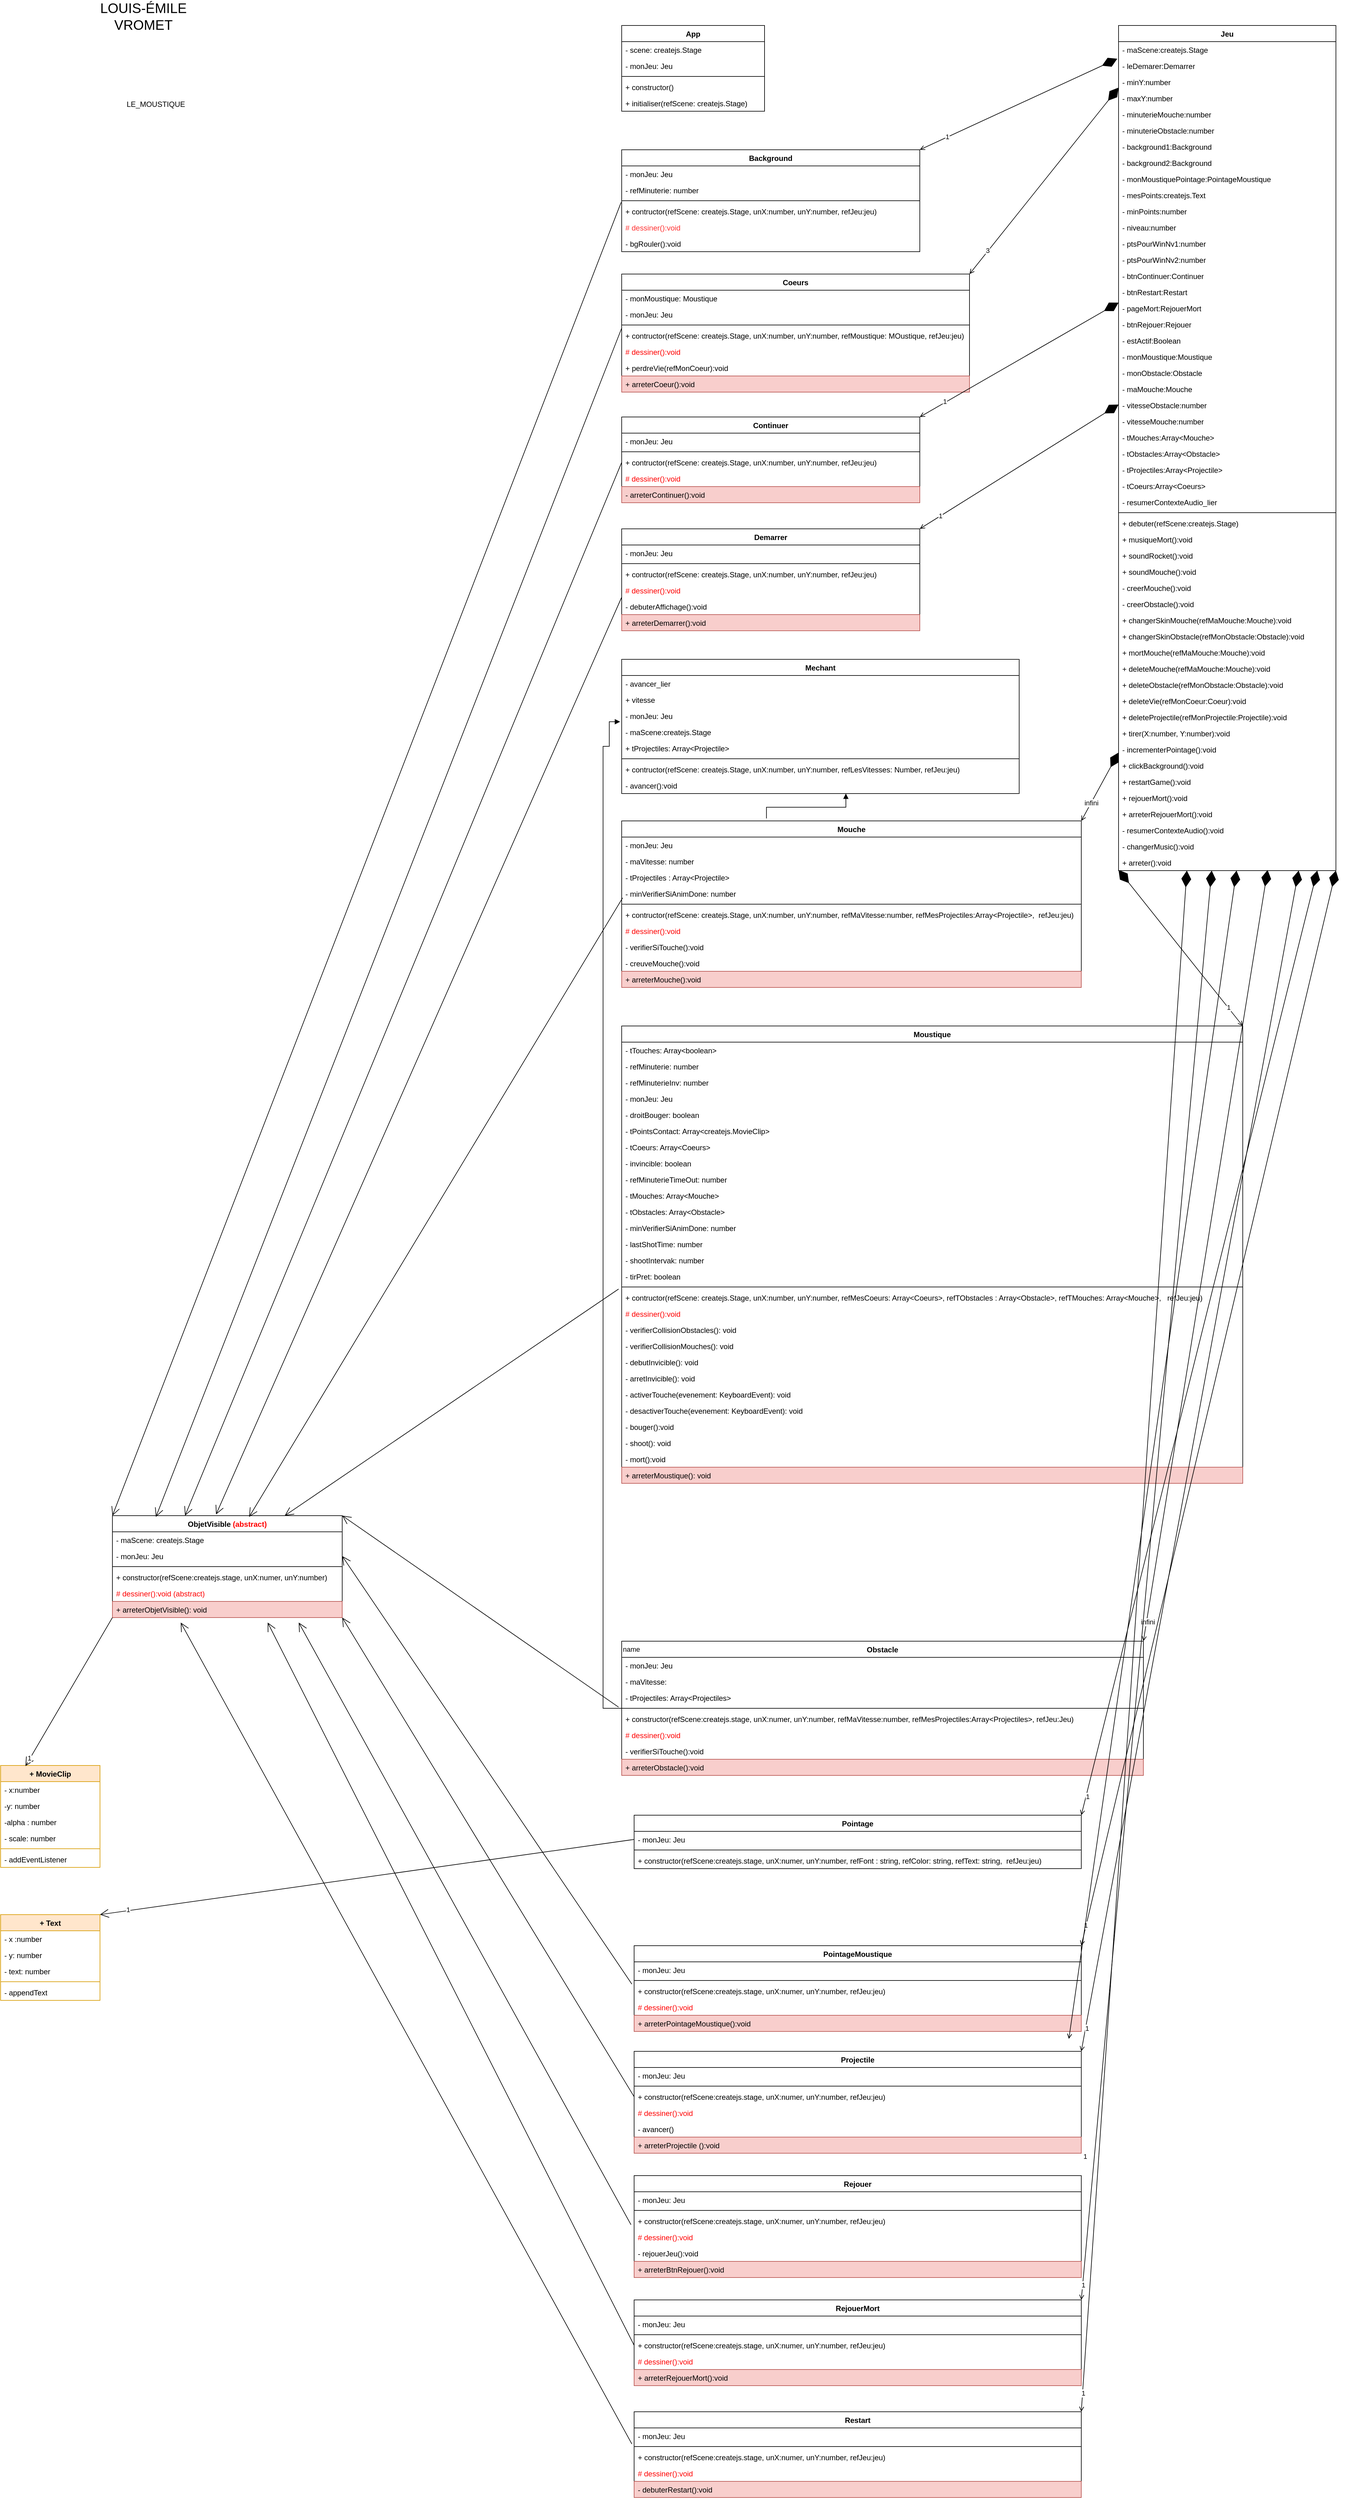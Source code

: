 <mxfile version="21.1.8" type="device">
  <diagram name="Page-1" id="e7e014a7-5840-1c2e-5031-d8a46d1fe8dd">
    <mxGraphModel dx="4754" dy="1785" grid="1" gridSize="10" guides="1" tooltips="1" connect="1" arrows="1" fold="1" page="1" pageScale="1" pageWidth="1169" pageHeight="826" background="none" math="0" shadow="0">
      <root>
        <mxCell id="0" />
        <mxCell id="1" parent="0" />
        <mxCell id="uQsPy5YsGrtOCWHAuRWt-41" value="Jeu" style="swimlane;fontStyle=1;align=center;verticalAlign=top;childLayout=stackLayout;horizontal=1;startSize=26;horizontalStack=0;resizeParent=1;resizeParentMax=0;resizeLast=0;collapsible=1;marginBottom=0;whiteSpace=wrap;html=1;" vertex="1" parent="1">
          <mxGeometry x="720" y="80" width="350" height="1360" as="geometry" />
        </mxCell>
        <mxCell id="uQsPy5YsGrtOCWHAuRWt-42" value="- maScene:createjs.Stage" style="text;strokeColor=none;fillColor=none;align=left;verticalAlign=top;spacingLeft=4;spacingRight=4;overflow=hidden;rotatable=0;points=[[0,0.5],[1,0.5]];portConstraint=eastwest;whiteSpace=wrap;html=1;" vertex="1" parent="uQsPy5YsGrtOCWHAuRWt-41">
          <mxGeometry y="26" width="350" height="26" as="geometry" />
        </mxCell>
        <mxCell id="uQsPy5YsGrtOCWHAuRWt-45" value="- leDemarer:Demarrer" style="text;strokeColor=none;fillColor=none;align=left;verticalAlign=top;spacingLeft=4;spacingRight=4;overflow=hidden;rotatable=0;points=[[0,0.5],[1,0.5]];portConstraint=eastwest;whiteSpace=wrap;html=1;" vertex="1" parent="uQsPy5YsGrtOCWHAuRWt-41">
          <mxGeometry y="52" width="350" height="26" as="geometry" />
        </mxCell>
        <mxCell id="uQsPy5YsGrtOCWHAuRWt-46" value="- minY:number" style="text;strokeColor=none;fillColor=none;align=left;verticalAlign=top;spacingLeft=4;spacingRight=4;overflow=hidden;rotatable=0;points=[[0,0.5],[1,0.5]];portConstraint=eastwest;whiteSpace=wrap;html=1;" vertex="1" parent="uQsPy5YsGrtOCWHAuRWt-41">
          <mxGeometry y="78" width="350" height="26" as="geometry" />
        </mxCell>
        <mxCell id="uQsPy5YsGrtOCWHAuRWt-47" value="- maxY:number" style="text;strokeColor=none;fillColor=none;align=left;verticalAlign=top;spacingLeft=4;spacingRight=4;overflow=hidden;rotatable=0;points=[[0,0.5],[1,0.5]];portConstraint=eastwest;whiteSpace=wrap;html=1;" vertex="1" parent="uQsPy5YsGrtOCWHAuRWt-41">
          <mxGeometry y="104" width="350" height="26" as="geometry" />
        </mxCell>
        <mxCell id="uQsPy5YsGrtOCWHAuRWt-48" value="- minuterieMouche:number" style="text;strokeColor=none;fillColor=none;align=left;verticalAlign=top;spacingLeft=4;spacingRight=4;overflow=hidden;rotatable=0;points=[[0,0.5],[1,0.5]];portConstraint=eastwest;whiteSpace=wrap;html=1;" vertex="1" parent="uQsPy5YsGrtOCWHAuRWt-41">
          <mxGeometry y="130" width="350" height="26" as="geometry" />
        </mxCell>
        <mxCell id="uQsPy5YsGrtOCWHAuRWt-49" value="- minuterieObstacle:number" style="text;strokeColor=none;fillColor=none;align=left;verticalAlign=top;spacingLeft=4;spacingRight=4;overflow=hidden;rotatable=0;points=[[0,0.5],[1,0.5]];portConstraint=eastwest;whiteSpace=wrap;html=1;" vertex="1" parent="uQsPy5YsGrtOCWHAuRWt-41">
          <mxGeometry y="156" width="350" height="26" as="geometry" />
        </mxCell>
        <mxCell id="uQsPy5YsGrtOCWHAuRWt-50" value="- background1:Background" style="text;strokeColor=none;fillColor=none;align=left;verticalAlign=top;spacingLeft=4;spacingRight=4;overflow=hidden;rotatable=0;points=[[0,0.5],[1,0.5]];portConstraint=eastwest;whiteSpace=wrap;html=1;" vertex="1" parent="uQsPy5YsGrtOCWHAuRWt-41">
          <mxGeometry y="182" width="350" height="26" as="geometry" />
        </mxCell>
        <mxCell id="uQsPy5YsGrtOCWHAuRWt-51" value="- background2:Background" style="text;strokeColor=none;fillColor=none;align=left;verticalAlign=top;spacingLeft=4;spacingRight=4;overflow=hidden;rotatable=0;points=[[0,0.5],[1,0.5]];portConstraint=eastwest;whiteSpace=wrap;html=1;" vertex="1" parent="uQsPy5YsGrtOCWHAuRWt-41">
          <mxGeometry y="208" width="350" height="26" as="geometry" />
        </mxCell>
        <mxCell id="uQsPy5YsGrtOCWHAuRWt-52" value="- monMoustiquePointage:PointageMoustique" style="text;strokeColor=none;fillColor=none;align=left;verticalAlign=top;spacingLeft=4;spacingRight=4;overflow=hidden;rotatable=0;points=[[0,0.5],[1,0.5]];portConstraint=eastwest;whiteSpace=wrap;html=1;" vertex="1" parent="uQsPy5YsGrtOCWHAuRWt-41">
          <mxGeometry y="234" width="350" height="26" as="geometry" />
        </mxCell>
        <mxCell id="uQsPy5YsGrtOCWHAuRWt-53" value="- mesPoints:createjs.Text" style="text;strokeColor=none;fillColor=none;align=left;verticalAlign=top;spacingLeft=4;spacingRight=4;overflow=hidden;rotatable=0;points=[[0,0.5],[1,0.5]];portConstraint=eastwest;whiteSpace=wrap;html=1;" vertex="1" parent="uQsPy5YsGrtOCWHAuRWt-41">
          <mxGeometry y="260" width="350" height="26" as="geometry" />
        </mxCell>
        <mxCell id="uQsPy5YsGrtOCWHAuRWt-54" value="- minPoints:number" style="text;strokeColor=none;fillColor=none;align=left;verticalAlign=top;spacingLeft=4;spacingRight=4;overflow=hidden;rotatable=0;points=[[0,0.5],[1,0.5]];portConstraint=eastwest;whiteSpace=wrap;html=1;" vertex="1" parent="uQsPy5YsGrtOCWHAuRWt-41">
          <mxGeometry y="286" width="350" height="26" as="geometry" />
        </mxCell>
        <mxCell id="uQsPy5YsGrtOCWHAuRWt-55" value="- niveau:number" style="text;strokeColor=none;fillColor=none;align=left;verticalAlign=top;spacingLeft=4;spacingRight=4;overflow=hidden;rotatable=0;points=[[0,0.5],[1,0.5]];portConstraint=eastwest;whiteSpace=wrap;html=1;" vertex="1" parent="uQsPy5YsGrtOCWHAuRWt-41">
          <mxGeometry y="312" width="350" height="26" as="geometry" />
        </mxCell>
        <mxCell id="uQsPy5YsGrtOCWHAuRWt-56" value="- ptsPourWinNv1:number" style="text;strokeColor=none;fillColor=none;align=left;verticalAlign=top;spacingLeft=4;spacingRight=4;overflow=hidden;rotatable=0;points=[[0,0.5],[1,0.5]];portConstraint=eastwest;whiteSpace=wrap;html=1;" vertex="1" parent="uQsPy5YsGrtOCWHAuRWt-41">
          <mxGeometry y="338" width="350" height="26" as="geometry" />
        </mxCell>
        <mxCell id="uQsPy5YsGrtOCWHAuRWt-57" value="- ptsPourWinNv2:number" style="text;strokeColor=none;fillColor=none;align=left;verticalAlign=top;spacingLeft=4;spacingRight=4;overflow=hidden;rotatable=0;points=[[0,0.5],[1,0.5]];portConstraint=eastwest;whiteSpace=wrap;html=1;" vertex="1" parent="uQsPy5YsGrtOCWHAuRWt-41">
          <mxGeometry y="364" width="350" height="26" as="geometry" />
        </mxCell>
        <mxCell id="uQsPy5YsGrtOCWHAuRWt-58" value="- btnContinuer:Continuer" style="text;strokeColor=none;fillColor=none;align=left;verticalAlign=top;spacingLeft=4;spacingRight=4;overflow=hidden;rotatable=0;points=[[0,0.5],[1,0.5]];portConstraint=eastwest;whiteSpace=wrap;html=1;" vertex="1" parent="uQsPy5YsGrtOCWHAuRWt-41">
          <mxGeometry y="390" width="350" height="26" as="geometry" />
        </mxCell>
        <mxCell id="uQsPy5YsGrtOCWHAuRWt-59" value="- btnRestart:Restart" style="text;strokeColor=none;fillColor=none;align=left;verticalAlign=top;spacingLeft=4;spacingRight=4;overflow=hidden;rotatable=0;points=[[0,0.5],[1,0.5]];portConstraint=eastwest;whiteSpace=wrap;html=1;" vertex="1" parent="uQsPy5YsGrtOCWHAuRWt-41">
          <mxGeometry y="416" width="350" height="26" as="geometry" />
        </mxCell>
        <mxCell id="uQsPy5YsGrtOCWHAuRWt-60" value="- pageMort:RejouerMort" style="text;strokeColor=none;fillColor=none;align=left;verticalAlign=top;spacingLeft=4;spacingRight=4;overflow=hidden;rotatable=0;points=[[0,0.5],[1,0.5]];portConstraint=eastwest;whiteSpace=wrap;html=1;" vertex="1" parent="uQsPy5YsGrtOCWHAuRWt-41">
          <mxGeometry y="442" width="350" height="26" as="geometry" />
        </mxCell>
        <mxCell id="uQsPy5YsGrtOCWHAuRWt-61" value="- btnRejouer:Rejouer" style="text;strokeColor=none;fillColor=none;align=left;verticalAlign=top;spacingLeft=4;spacingRight=4;overflow=hidden;rotatable=0;points=[[0,0.5],[1,0.5]];portConstraint=eastwest;whiteSpace=wrap;html=1;" vertex="1" parent="uQsPy5YsGrtOCWHAuRWt-41">
          <mxGeometry y="468" width="350" height="26" as="geometry" />
        </mxCell>
        <mxCell id="uQsPy5YsGrtOCWHAuRWt-62" value="- estActif:Boolean" style="text;strokeColor=none;fillColor=none;align=left;verticalAlign=top;spacingLeft=4;spacingRight=4;overflow=hidden;rotatable=0;points=[[0,0.5],[1,0.5]];portConstraint=eastwest;whiteSpace=wrap;html=1;" vertex="1" parent="uQsPy5YsGrtOCWHAuRWt-41">
          <mxGeometry y="494" width="350" height="26" as="geometry" />
        </mxCell>
        <mxCell id="uQsPy5YsGrtOCWHAuRWt-63" value="- monMoustique:Moustique" style="text;strokeColor=none;fillColor=none;align=left;verticalAlign=top;spacingLeft=4;spacingRight=4;overflow=hidden;rotatable=0;points=[[0,0.5],[1,0.5]];portConstraint=eastwest;whiteSpace=wrap;html=1;" vertex="1" parent="uQsPy5YsGrtOCWHAuRWt-41">
          <mxGeometry y="520" width="350" height="26" as="geometry" />
        </mxCell>
        <mxCell id="uQsPy5YsGrtOCWHAuRWt-64" value="- monObstacle:Obstacle" style="text;strokeColor=none;fillColor=none;align=left;verticalAlign=top;spacingLeft=4;spacingRight=4;overflow=hidden;rotatable=0;points=[[0,0.5],[1,0.5]];portConstraint=eastwest;whiteSpace=wrap;html=1;" vertex="1" parent="uQsPy5YsGrtOCWHAuRWt-41">
          <mxGeometry y="546" width="350" height="26" as="geometry" />
        </mxCell>
        <mxCell id="uQsPy5YsGrtOCWHAuRWt-65" value="- maMouche:Mouche" style="text;strokeColor=none;fillColor=none;align=left;verticalAlign=top;spacingLeft=4;spacingRight=4;overflow=hidden;rotatable=0;points=[[0,0.5],[1,0.5]];portConstraint=eastwest;whiteSpace=wrap;html=1;" vertex="1" parent="uQsPy5YsGrtOCWHAuRWt-41">
          <mxGeometry y="572" width="350" height="26" as="geometry" />
        </mxCell>
        <mxCell id="uQsPy5YsGrtOCWHAuRWt-66" value="- vitesseObstacle:number" style="text;strokeColor=none;fillColor=none;align=left;verticalAlign=top;spacingLeft=4;spacingRight=4;overflow=hidden;rotatable=0;points=[[0,0.5],[1,0.5]];portConstraint=eastwest;whiteSpace=wrap;html=1;" vertex="1" parent="uQsPy5YsGrtOCWHAuRWt-41">
          <mxGeometry y="598" width="350" height="26" as="geometry" />
        </mxCell>
        <mxCell id="uQsPy5YsGrtOCWHAuRWt-67" value="- vitesseMouche:number" style="text;strokeColor=none;fillColor=none;align=left;verticalAlign=top;spacingLeft=4;spacingRight=4;overflow=hidden;rotatable=0;points=[[0,0.5],[1,0.5]];portConstraint=eastwest;whiteSpace=wrap;html=1;" vertex="1" parent="uQsPy5YsGrtOCWHAuRWt-41">
          <mxGeometry y="624" width="350" height="26" as="geometry" />
        </mxCell>
        <mxCell id="uQsPy5YsGrtOCWHAuRWt-68" value="- tMouches:Array&amp;lt;Mouche&amp;gt;" style="text;strokeColor=none;fillColor=none;align=left;verticalAlign=top;spacingLeft=4;spacingRight=4;overflow=hidden;rotatable=0;points=[[0,0.5],[1,0.5]];portConstraint=eastwest;whiteSpace=wrap;html=1;" vertex="1" parent="uQsPy5YsGrtOCWHAuRWt-41">
          <mxGeometry y="650" width="350" height="26" as="geometry" />
        </mxCell>
        <mxCell id="uQsPy5YsGrtOCWHAuRWt-69" value="- tObstacles:Array&amp;lt;Obstacle&amp;gt;" style="text;strokeColor=none;fillColor=none;align=left;verticalAlign=top;spacingLeft=4;spacingRight=4;overflow=hidden;rotatable=0;points=[[0,0.5],[1,0.5]];portConstraint=eastwest;whiteSpace=wrap;html=1;" vertex="1" parent="uQsPy5YsGrtOCWHAuRWt-41">
          <mxGeometry y="676" width="350" height="26" as="geometry" />
        </mxCell>
        <mxCell id="uQsPy5YsGrtOCWHAuRWt-100" value="- tProjectiles:Array&amp;lt;Projectile&amp;gt;" style="text;strokeColor=none;fillColor=none;align=left;verticalAlign=top;spacingLeft=4;spacingRight=4;overflow=hidden;rotatable=0;points=[[0,0.5],[1,0.5]];portConstraint=eastwest;whiteSpace=wrap;html=1;" vertex="1" parent="uQsPy5YsGrtOCWHAuRWt-41">
          <mxGeometry y="702" width="350" height="26" as="geometry" />
        </mxCell>
        <mxCell id="uQsPy5YsGrtOCWHAuRWt-101" value="- tCoeurs:Array&amp;lt;Coeurs&amp;gt;" style="text;strokeColor=none;fillColor=none;align=left;verticalAlign=top;spacingLeft=4;spacingRight=4;overflow=hidden;rotatable=0;points=[[0,0.5],[1,0.5]];portConstraint=eastwest;whiteSpace=wrap;html=1;" vertex="1" parent="uQsPy5YsGrtOCWHAuRWt-41">
          <mxGeometry y="728" width="350" height="26" as="geometry" />
        </mxCell>
        <mxCell id="uQsPy5YsGrtOCWHAuRWt-102" value="- resumerContexteAudio_lier" style="text;strokeColor=none;fillColor=none;align=left;verticalAlign=top;spacingLeft=4;spacingRight=4;overflow=hidden;rotatable=0;points=[[0,0.5],[1,0.5]];portConstraint=eastwest;whiteSpace=wrap;html=1;" vertex="1" parent="uQsPy5YsGrtOCWHAuRWt-41">
          <mxGeometry y="754" width="350" height="26" as="geometry" />
        </mxCell>
        <mxCell id="uQsPy5YsGrtOCWHAuRWt-43" value="" style="line;strokeWidth=1;fillColor=none;align=left;verticalAlign=middle;spacingTop=-1;spacingLeft=3;spacingRight=3;rotatable=0;labelPosition=right;points=[];portConstraint=eastwest;strokeColor=inherit;" vertex="1" parent="uQsPy5YsGrtOCWHAuRWt-41">
          <mxGeometry y="780" width="350" height="8" as="geometry" />
        </mxCell>
        <mxCell id="uQsPy5YsGrtOCWHAuRWt-44" value="+ debuter(refScene:createjs.Stage)" style="text;strokeColor=none;fillColor=none;align=left;verticalAlign=top;spacingLeft=4;spacingRight=4;overflow=hidden;rotatable=0;points=[[0,0.5],[1,0.5]];portConstraint=eastwest;whiteSpace=wrap;html=1;" vertex="1" parent="uQsPy5YsGrtOCWHAuRWt-41">
          <mxGeometry y="788" width="350" height="26" as="geometry" />
        </mxCell>
        <mxCell id="uQsPy5YsGrtOCWHAuRWt-103" value="+ musiqueMort():void" style="text;strokeColor=none;fillColor=none;align=left;verticalAlign=top;spacingLeft=4;spacingRight=4;overflow=hidden;rotatable=0;points=[[0,0.5],[1,0.5]];portConstraint=eastwest;whiteSpace=wrap;html=1;" vertex="1" parent="uQsPy5YsGrtOCWHAuRWt-41">
          <mxGeometry y="814" width="350" height="26" as="geometry" />
        </mxCell>
        <mxCell id="uQsPy5YsGrtOCWHAuRWt-104" value="+ soundRocket():void" style="text;strokeColor=none;fillColor=none;align=left;verticalAlign=top;spacingLeft=4;spacingRight=4;overflow=hidden;rotatable=0;points=[[0,0.5],[1,0.5]];portConstraint=eastwest;whiteSpace=wrap;html=1;" vertex="1" parent="uQsPy5YsGrtOCWHAuRWt-41">
          <mxGeometry y="840" width="350" height="26" as="geometry" />
        </mxCell>
        <mxCell id="uQsPy5YsGrtOCWHAuRWt-105" value="+ soundMouche():void" style="text;strokeColor=none;fillColor=none;align=left;verticalAlign=top;spacingLeft=4;spacingRight=4;overflow=hidden;rotatable=0;points=[[0,0.5],[1,0.5]];portConstraint=eastwest;whiteSpace=wrap;html=1;" vertex="1" parent="uQsPy5YsGrtOCWHAuRWt-41">
          <mxGeometry y="866" width="350" height="26" as="geometry" />
        </mxCell>
        <mxCell id="uQsPy5YsGrtOCWHAuRWt-106" value="- creerMouche():void" style="text;strokeColor=none;fillColor=none;align=left;verticalAlign=top;spacingLeft=4;spacingRight=4;overflow=hidden;rotatable=0;points=[[0,0.5],[1,0.5]];portConstraint=eastwest;whiteSpace=wrap;html=1;" vertex="1" parent="uQsPy5YsGrtOCWHAuRWt-41">
          <mxGeometry y="892" width="350" height="26" as="geometry" />
        </mxCell>
        <mxCell id="uQsPy5YsGrtOCWHAuRWt-107" value="- creerObstacle():void" style="text;strokeColor=none;fillColor=none;align=left;verticalAlign=top;spacingLeft=4;spacingRight=4;overflow=hidden;rotatable=0;points=[[0,0.5],[1,0.5]];portConstraint=eastwest;whiteSpace=wrap;html=1;" vertex="1" parent="uQsPy5YsGrtOCWHAuRWt-41">
          <mxGeometry y="918" width="350" height="26" as="geometry" />
        </mxCell>
        <mxCell id="uQsPy5YsGrtOCWHAuRWt-108" value="+ changerSkinMouche(refMaMouche:Mouche):void" style="text;strokeColor=none;fillColor=none;align=left;verticalAlign=top;spacingLeft=4;spacingRight=4;overflow=hidden;rotatable=0;points=[[0,0.5],[1,0.5]];portConstraint=eastwest;whiteSpace=wrap;html=1;" vertex="1" parent="uQsPy5YsGrtOCWHAuRWt-41">
          <mxGeometry y="944" width="350" height="26" as="geometry" />
        </mxCell>
        <mxCell id="uQsPy5YsGrtOCWHAuRWt-109" value="+ changerSkinObstacle(refMonObstacle:Obstacle):void" style="text;strokeColor=none;fillColor=none;align=left;verticalAlign=top;spacingLeft=4;spacingRight=4;overflow=hidden;rotatable=0;points=[[0,0.5],[1,0.5]];portConstraint=eastwest;whiteSpace=wrap;html=1;" vertex="1" parent="uQsPy5YsGrtOCWHAuRWt-41">
          <mxGeometry y="970" width="350" height="26" as="geometry" />
        </mxCell>
        <mxCell id="uQsPy5YsGrtOCWHAuRWt-110" value="+ mortMouche(refMaMouche:Mouche):void" style="text;strokeColor=none;fillColor=none;align=left;verticalAlign=top;spacingLeft=4;spacingRight=4;overflow=hidden;rotatable=0;points=[[0,0.5],[1,0.5]];portConstraint=eastwest;whiteSpace=wrap;html=1;" vertex="1" parent="uQsPy5YsGrtOCWHAuRWt-41">
          <mxGeometry y="996" width="350" height="26" as="geometry" />
        </mxCell>
        <mxCell id="uQsPy5YsGrtOCWHAuRWt-111" value="+ deleteMouche(refMaMouche:Mouche):void" style="text;strokeColor=none;fillColor=none;align=left;verticalAlign=top;spacingLeft=4;spacingRight=4;overflow=hidden;rotatable=0;points=[[0,0.5],[1,0.5]];portConstraint=eastwest;whiteSpace=wrap;html=1;" vertex="1" parent="uQsPy5YsGrtOCWHAuRWt-41">
          <mxGeometry y="1022" width="350" height="26" as="geometry" />
        </mxCell>
        <mxCell id="uQsPy5YsGrtOCWHAuRWt-112" value="+ deleteObstacle(refMonObstacle:Obstacle):void" style="text;strokeColor=none;fillColor=none;align=left;verticalAlign=top;spacingLeft=4;spacingRight=4;overflow=hidden;rotatable=0;points=[[0,0.5],[1,0.5]];portConstraint=eastwest;whiteSpace=wrap;html=1;" vertex="1" parent="uQsPy5YsGrtOCWHAuRWt-41">
          <mxGeometry y="1048" width="350" height="26" as="geometry" />
        </mxCell>
        <mxCell id="uQsPy5YsGrtOCWHAuRWt-113" value="+ deleteVie(refMonCoeur:Coeur):void" style="text;strokeColor=none;fillColor=none;align=left;verticalAlign=top;spacingLeft=4;spacingRight=4;overflow=hidden;rotatable=0;points=[[0,0.5],[1,0.5]];portConstraint=eastwest;whiteSpace=wrap;html=1;" vertex="1" parent="uQsPy5YsGrtOCWHAuRWt-41">
          <mxGeometry y="1074" width="350" height="26" as="geometry" />
        </mxCell>
        <mxCell id="uQsPy5YsGrtOCWHAuRWt-114" value="+ deleteProjectile(refMonProjectile:Projectile):void" style="text;strokeColor=none;fillColor=none;align=left;verticalAlign=top;spacingLeft=4;spacingRight=4;overflow=hidden;rotatable=0;points=[[0,0.5],[1,0.5]];portConstraint=eastwest;whiteSpace=wrap;html=1;" vertex="1" parent="uQsPy5YsGrtOCWHAuRWt-41">
          <mxGeometry y="1100" width="350" height="26" as="geometry" />
        </mxCell>
        <mxCell id="uQsPy5YsGrtOCWHAuRWt-115" value="+ tirer(X:number, Y:number):void" style="text;strokeColor=none;fillColor=none;align=left;verticalAlign=top;spacingLeft=4;spacingRight=4;overflow=hidden;rotatable=0;points=[[0,0.5],[1,0.5]];portConstraint=eastwest;whiteSpace=wrap;html=1;" vertex="1" parent="uQsPy5YsGrtOCWHAuRWt-41">
          <mxGeometry y="1126" width="350" height="26" as="geometry" />
        </mxCell>
        <mxCell id="uQsPy5YsGrtOCWHAuRWt-116" value="- incrementerPointage():void" style="text;strokeColor=none;fillColor=none;align=left;verticalAlign=top;spacingLeft=4;spacingRight=4;overflow=hidden;rotatable=0;points=[[0,0.5],[1,0.5]];portConstraint=eastwest;whiteSpace=wrap;html=1;" vertex="1" parent="uQsPy5YsGrtOCWHAuRWt-41">
          <mxGeometry y="1152" width="350" height="26" as="geometry" />
        </mxCell>
        <mxCell id="uQsPy5YsGrtOCWHAuRWt-117" value="+ clickBackground():void" style="text;strokeColor=none;fillColor=none;align=left;verticalAlign=top;spacingLeft=4;spacingRight=4;overflow=hidden;rotatable=0;points=[[0,0.5],[1,0.5]];portConstraint=eastwest;whiteSpace=wrap;html=1;" vertex="1" parent="uQsPy5YsGrtOCWHAuRWt-41">
          <mxGeometry y="1178" width="350" height="26" as="geometry" />
        </mxCell>
        <mxCell id="uQsPy5YsGrtOCWHAuRWt-119" value="+ restartGame():void" style="text;strokeColor=none;fillColor=none;align=left;verticalAlign=top;spacingLeft=4;spacingRight=4;overflow=hidden;rotatable=0;points=[[0,0.5],[1,0.5]];portConstraint=eastwest;whiteSpace=wrap;html=1;" vertex="1" parent="uQsPy5YsGrtOCWHAuRWt-41">
          <mxGeometry y="1204" width="350" height="26" as="geometry" />
        </mxCell>
        <mxCell id="uQsPy5YsGrtOCWHAuRWt-120" value="+ rejouerMort():void" style="text;strokeColor=none;fillColor=none;align=left;verticalAlign=top;spacingLeft=4;spacingRight=4;overflow=hidden;rotatable=0;points=[[0,0.5],[1,0.5]];portConstraint=eastwest;whiteSpace=wrap;html=1;" vertex="1" parent="uQsPy5YsGrtOCWHAuRWt-41">
          <mxGeometry y="1230" width="350" height="26" as="geometry" />
        </mxCell>
        <mxCell id="uQsPy5YsGrtOCWHAuRWt-121" value="+ arreterRejouerMort():void" style="text;strokeColor=none;fillColor=none;align=left;verticalAlign=top;spacingLeft=4;spacingRight=4;overflow=hidden;rotatable=0;points=[[0,0.5],[1,0.5]];portConstraint=eastwest;whiteSpace=wrap;html=1;" vertex="1" parent="uQsPy5YsGrtOCWHAuRWt-41">
          <mxGeometry y="1256" width="350" height="26" as="geometry" />
        </mxCell>
        <mxCell id="uQsPy5YsGrtOCWHAuRWt-122" value="- resumerContexteAudio():void" style="text;strokeColor=none;fillColor=none;align=left;verticalAlign=top;spacingLeft=4;spacingRight=4;overflow=hidden;rotatable=0;points=[[0,0.5],[1,0.5]];portConstraint=eastwest;whiteSpace=wrap;html=1;" vertex="1" parent="uQsPy5YsGrtOCWHAuRWt-41">
          <mxGeometry y="1282" width="350" height="26" as="geometry" />
        </mxCell>
        <mxCell id="uQsPy5YsGrtOCWHAuRWt-123" value="- changerMusic():void" style="text;strokeColor=none;fillColor=none;align=left;verticalAlign=top;spacingLeft=4;spacingRight=4;overflow=hidden;rotatable=0;points=[[0,0.5],[1,0.5]];portConstraint=eastwest;whiteSpace=wrap;html=1;" vertex="1" parent="uQsPy5YsGrtOCWHAuRWt-41">
          <mxGeometry y="1308" width="350" height="26" as="geometry" />
        </mxCell>
        <mxCell id="uQsPy5YsGrtOCWHAuRWt-124" value="+ arreter():void" style="text;strokeColor=none;fillColor=none;align=left;verticalAlign=top;spacingLeft=4;spacingRight=4;overflow=hidden;rotatable=0;points=[[0,0.5],[1,0.5]];portConstraint=eastwest;whiteSpace=wrap;html=1;" vertex="1" parent="uQsPy5YsGrtOCWHAuRWt-41">
          <mxGeometry y="1334" width="350" height="26" as="geometry" />
        </mxCell>
        <mxCell id="uQsPy5YsGrtOCWHAuRWt-125" value="App" style="swimlane;fontStyle=1;align=center;verticalAlign=top;childLayout=stackLayout;horizontal=1;startSize=26;horizontalStack=0;resizeParent=1;resizeParentMax=0;resizeLast=0;collapsible=1;marginBottom=0;whiteSpace=wrap;html=1;" vertex="1" parent="1">
          <mxGeometry x="-80" y="80" width="230" height="138" as="geometry" />
        </mxCell>
        <mxCell id="uQsPy5YsGrtOCWHAuRWt-126" value="- scene: createjs.Stage" style="text;strokeColor=none;fillColor=none;align=left;verticalAlign=top;spacingLeft=4;spacingRight=4;overflow=hidden;rotatable=0;points=[[0,0.5],[1,0.5]];portConstraint=eastwest;whiteSpace=wrap;html=1;" vertex="1" parent="uQsPy5YsGrtOCWHAuRWt-125">
          <mxGeometry y="26" width="230" height="26" as="geometry" />
        </mxCell>
        <mxCell id="uQsPy5YsGrtOCWHAuRWt-129" value="- monJeu: Jeu" style="text;strokeColor=none;fillColor=none;align=left;verticalAlign=top;spacingLeft=4;spacingRight=4;overflow=hidden;rotatable=0;points=[[0,0.5],[1,0.5]];portConstraint=eastwest;whiteSpace=wrap;html=1;" vertex="1" parent="uQsPy5YsGrtOCWHAuRWt-125">
          <mxGeometry y="52" width="230" height="26" as="geometry" />
        </mxCell>
        <mxCell id="uQsPy5YsGrtOCWHAuRWt-127" value="" style="line;strokeWidth=1;fillColor=none;align=left;verticalAlign=middle;spacingTop=-1;spacingLeft=3;spacingRight=3;rotatable=0;labelPosition=right;points=[];portConstraint=eastwest;strokeColor=inherit;" vertex="1" parent="uQsPy5YsGrtOCWHAuRWt-125">
          <mxGeometry y="78" width="230" height="8" as="geometry" />
        </mxCell>
        <mxCell id="uQsPy5YsGrtOCWHAuRWt-128" value="+ constructor()" style="text;strokeColor=none;fillColor=none;align=left;verticalAlign=top;spacingLeft=4;spacingRight=4;overflow=hidden;rotatable=0;points=[[0,0.5],[1,0.5]];portConstraint=eastwest;whiteSpace=wrap;html=1;" vertex="1" parent="uQsPy5YsGrtOCWHAuRWt-125">
          <mxGeometry y="86" width="230" height="26" as="geometry" />
        </mxCell>
        <mxCell id="uQsPy5YsGrtOCWHAuRWt-130" value="+ initialiser(refScene: createjs.Stage)" style="text;strokeColor=none;fillColor=none;align=left;verticalAlign=top;spacingLeft=4;spacingRight=4;overflow=hidden;rotatable=0;points=[[0,0.5],[1,0.5]];portConstraint=eastwest;whiteSpace=wrap;html=1;" vertex="1" parent="uQsPy5YsGrtOCWHAuRWt-125">
          <mxGeometry y="112" width="230" height="26" as="geometry" />
        </mxCell>
        <mxCell id="uQsPy5YsGrtOCWHAuRWt-131" value="Background" style="swimlane;fontStyle=1;align=center;verticalAlign=top;childLayout=stackLayout;horizontal=1;startSize=26;horizontalStack=0;resizeParent=1;resizeParentMax=0;resizeLast=0;collapsible=1;marginBottom=0;whiteSpace=wrap;html=1;" vertex="1" parent="1">
          <mxGeometry x="-80" y="280" width="480" height="164" as="geometry" />
        </mxCell>
        <mxCell id="uQsPy5YsGrtOCWHAuRWt-132" value="- monJeu: Jeu" style="text;strokeColor=none;fillColor=none;align=left;verticalAlign=top;spacingLeft=4;spacingRight=4;overflow=hidden;rotatable=0;points=[[0,0.5],[1,0.5]];portConstraint=eastwest;whiteSpace=wrap;html=1;" vertex="1" parent="uQsPy5YsGrtOCWHAuRWt-131">
          <mxGeometry y="26" width="480" height="26" as="geometry" />
        </mxCell>
        <mxCell id="uQsPy5YsGrtOCWHAuRWt-135" value="- refMinuterie: number" style="text;strokeColor=none;fillColor=none;align=left;verticalAlign=top;spacingLeft=4;spacingRight=4;overflow=hidden;rotatable=0;points=[[0,0.5],[1,0.5]];portConstraint=eastwest;whiteSpace=wrap;html=1;" vertex="1" parent="uQsPy5YsGrtOCWHAuRWt-131">
          <mxGeometry y="52" width="480" height="26" as="geometry" />
        </mxCell>
        <mxCell id="uQsPy5YsGrtOCWHAuRWt-133" value="" style="line;strokeWidth=1;fillColor=none;align=left;verticalAlign=middle;spacingTop=-1;spacingLeft=3;spacingRight=3;rotatable=0;labelPosition=right;points=[];portConstraint=eastwest;strokeColor=inherit;" vertex="1" parent="uQsPy5YsGrtOCWHAuRWt-131">
          <mxGeometry y="78" width="480" height="8" as="geometry" />
        </mxCell>
        <mxCell id="uQsPy5YsGrtOCWHAuRWt-134" value="+ contructor(refScene: createjs.Stage, unX:number, unY:number, refJeu:jeu)" style="text;strokeColor=none;fillColor=none;align=left;verticalAlign=top;spacingLeft=4;spacingRight=4;overflow=hidden;rotatable=0;points=[[0,0.5],[1,0.5]];portConstraint=eastwest;whiteSpace=wrap;html=1;" vertex="1" parent="uQsPy5YsGrtOCWHAuRWt-131">
          <mxGeometry y="86" width="480" height="26" as="geometry" />
        </mxCell>
        <mxCell id="uQsPy5YsGrtOCWHAuRWt-136" value="&lt;font color=&quot;#ff3333&quot;&gt;# dessiner():void&lt;/font&gt;" style="text;strokeColor=none;fillColor=none;align=left;verticalAlign=top;spacingLeft=4;spacingRight=4;overflow=hidden;rotatable=0;points=[[0,0.5],[1,0.5]];portConstraint=eastwest;whiteSpace=wrap;html=1;" vertex="1" parent="uQsPy5YsGrtOCWHAuRWt-131">
          <mxGeometry y="112" width="480" height="26" as="geometry" />
        </mxCell>
        <mxCell id="uQsPy5YsGrtOCWHAuRWt-137" value="- bgRouler():void" style="text;strokeColor=none;fillColor=none;align=left;verticalAlign=top;spacingLeft=4;spacingRight=4;overflow=hidden;rotatable=0;points=[[0,0.5],[1,0.5]];portConstraint=eastwest;whiteSpace=wrap;html=1;" vertex="1" parent="uQsPy5YsGrtOCWHAuRWt-131">
          <mxGeometry y="138" width="480" height="26" as="geometry" />
        </mxCell>
        <mxCell id="uQsPy5YsGrtOCWHAuRWt-138" value="Coeurs" style="swimlane;fontStyle=1;align=center;verticalAlign=top;childLayout=stackLayout;horizontal=1;startSize=26;horizontalStack=0;resizeParent=1;resizeParentMax=0;resizeLast=0;collapsible=1;marginBottom=0;whiteSpace=wrap;html=1;" vertex="1" parent="1">
          <mxGeometry x="-80" y="480" width="560" height="190" as="geometry" />
        </mxCell>
        <mxCell id="uQsPy5YsGrtOCWHAuRWt-139" value="- monMoustique: Moustique" style="text;strokeColor=none;fillColor=none;align=left;verticalAlign=top;spacingLeft=4;spacingRight=4;overflow=hidden;rotatable=0;points=[[0,0.5],[1,0.5]];portConstraint=eastwest;whiteSpace=wrap;html=1;" vertex="1" parent="uQsPy5YsGrtOCWHAuRWt-138">
          <mxGeometry y="26" width="560" height="26" as="geometry" />
        </mxCell>
        <mxCell id="uQsPy5YsGrtOCWHAuRWt-140" value="- monJeu: Jeu" style="text;strokeColor=none;fillColor=none;align=left;verticalAlign=top;spacingLeft=4;spacingRight=4;overflow=hidden;rotatable=0;points=[[0,0.5],[1,0.5]];portConstraint=eastwest;whiteSpace=wrap;html=1;" vertex="1" parent="uQsPy5YsGrtOCWHAuRWt-138">
          <mxGeometry y="52" width="560" height="26" as="geometry" />
        </mxCell>
        <mxCell id="uQsPy5YsGrtOCWHAuRWt-141" value="" style="line;strokeWidth=1;fillColor=none;align=left;verticalAlign=middle;spacingTop=-1;spacingLeft=3;spacingRight=3;rotatable=0;labelPosition=right;points=[];portConstraint=eastwest;strokeColor=inherit;" vertex="1" parent="uQsPy5YsGrtOCWHAuRWt-138">
          <mxGeometry y="78" width="560" height="8" as="geometry" />
        </mxCell>
        <mxCell id="uQsPy5YsGrtOCWHAuRWt-142" value="+ contructor(refScene: createjs.Stage, unX:number, unY:number, refMoustique: MOustique, refJeu:jeu)" style="text;strokeColor=none;fillColor=none;align=left;verticalAlign=top;spacingLeft=4;spacingRight=4;overflow=hidden;rotatable=0;points=[[0,0.5],[1,0.5]];portConstraint=eastwest;whiteSpace=wrap;html=1;" vertex="1" parent="uQsPy5YsGrtOCWHAuRWt-138">
          <mxGeometry y="86" width="560" height="26" as="geometry" />
        </mxCell>
        <mxCell id="uQsPy5YsGrtOCWHAuRWt-143" value="&lt;font color=&quot;#ff0000&quot;&gt;# dessiner():void&lt;/font&gt;" style="text;strokeColor=none;fillColor=none;align=left;verticalAlign=top;spacingLeft=4;spacingRight=4;overflow=hidden;rotatable=0;points=[[0,0.5],[1,0.5]];portConstraint=eastwest;whiteSpace=wrap;html=1;" vertex="1" parent="uQsPy5YsGrtOCWHAuRWt-138">
          <mxGeometry y="112" width="560" height="26" as="geometry" />
        </mxCell>
        <mxCell id="uQsPy5YsGrtOCWHAuRWt-144" value="+ perdreVie(refMonCoeur):void" style="text;strokeColor=none;fillColor=none;align=left;verticalAlign=top;spacingLeft=4;spacingRight=4;overflow=hidden;rotatable=0;points=[[0,0.5],[1,0.5]];portConstraint=eastwest;whiteSpace=wrap;html=1;" vertex="1" parent="uQsPy5YsGrtOCWHAuRWt-138">
          <mxGeometry y="138" width="560" height="26" as="geometry" />
        </mxCell>
        <mxCell id="uQsPy5YsGrtOCWHAuRWt-145" value="+ arreterCoeur():void" style="text;strokeColor=#b85450;fillColor=#f8cecc;align=left;verticalAlign=top;spacingLeft=4;spacingRight=4;overflow=hidden;rotatable=0;points=[[0,0.5],[1,0.5]];portConstraint=eastwest;whiteSpace=wrap;html=1;" vertex="1" parent="uQsPy5YsGrtOCWHAuRWt-138">
          <mxGeometry y="164" width="560" height="26" as="geometry" />
        </mxCell>
        <mxCell id="uQsPy5YsGrtOCWHAuRWt-146" value="Continuer" style="swimlane;fontStyle=1;align=center;verticalAlign=top;childLayout=stackLayout;horizontal=1;startSize=26;horizontalStack=0;resizeParent=1;resizeParentMax=0;resizeLast=0;collapsible=1;marginBottom=0;whiteSpace=wrap;html=1;" vertex="1" parent="1">
          <mxGeometry x="-80" y="710" width="480" height="138" as="geometry" />
        </mxCell>
        <mxCell id="uQsPy5YsGrtOCWHAuRWt-147" value="- monJeu: Jeu" style="text;strokeColor=none;fillColor=none;align=left;verticalAlign=top;spacingLeft=4;spacingRight=4;overflow=hidden;rotatable=0;points=[[0,0.5],[1,0.5]];portConstraint=eastwest;whiteSpace=wrap;html=1;" vertex="1" parent="uQsPy5YsGrtOCWHAuRWt-146">
          <mxGeometry y="26" width="480" height="26" as="geometry" />
        </mxCell>
        <mxCell id="uQsPy5YsGrtOCWHAuRWt-149" value="" style="line;strokeWidth=1;fillColor=none;align=left;verticalAlign=middle;spacingTop=-1;spacingLeft=3;spacingRight=3;rotatable=0;labelPosition=right;points=[];portConstraint=eastwest;strokeColor=inherit;" vertex="1" parent="uQsPy5YsGrtOCWHAuRWt-146">
          <mxGeometry y="52" width="480" height="8" as="geometry" />
        </mxCell>
        <mxCell id="uQsPy5YsGrtOCWHAuRWt-150" value="+ contructor(refScene: createjs.Stage, unX:number, unY:number, refJeu:jeu)" style="text;strokeColor=none;fillColor=none;align=left;verticalAlign=top;spacingLeft=4;spacingRight=4;overflow=hidden;rotatable=0;points=[[0,0.5],[1,0.5]];portConstraint=eastwest;whiteSpace=wrap;html=1;" vertex="1" parent="uQsPy5YsGrtOCWHAuRWt-146">
          <mxGeometry y="60" width="480" height="26" as="geometry" />
        </mxCell>
        <mxCell id="uQsPy5YsGrtOCWHAuRWt-151" value="&lt;font color=&quot;#ff0000&quot;&gt;# dessiner():void&lt;/font&gt;" style="text;strokeColor=none;fillColor=none;align=left;verticalAlign=top;spacingLeft=4;spacingRight=4;overflow=hidden;rotatable=0;points=[[0,0.5],[1,0.5]];portConstraint=eastwest;whiteSpace=wrap;html=1;" vertex="1" parent="uQsPy5YsGrtOCWHAuRWt-146">
          <mxGeometry y="86" width="480" height="26" as="geometry" />
        </mxCell>
        <mxCell id="uQsPy5YsGrtOCWHAuRWt-152" value="- arreterContinuer():void" style="text;strokeColor=#b85450;fillColor=#f8cecc;align=left;verticalAlign=top;spacingLeft=4;spacingRight=4;overflow=hidden;rotatable=0;points=[[0,0.5],[1,0.5]];portConstraint=eastwest;whiteSpace=wrap;html=1;" vertex="1" parent="uQsPy5YsGrtOCWHAuRWt-146">
          <mxGeometry y="112" width="480" height="26" as="geometry" />
        </mxCell>
        <mxCell id="uQsPy5YsGrtOCWHAuRWt-153" value="Demarrer" style="swimlane;fontStyle=1;align=center;verticalAlign=top;childLayout=stackLayout;horizontal=1;startSize=26;horizontalStack=0;resizeParent=1;resizeParentMax=0;resizeLast=0;collapsible=1;marginBottom=0;whiteSpace=wrap;html=1;" vertex="1" parent="1">
          <mxGeometry x="-80" y="890" width="480" height="164" as="geometry" />
        </mxCell>
        <mxCell id="uQsPy5YsGrtOCWHAuRWt-154" value="- monJeu: Jeu" style="text;strokeColor=none;fillColor=none;align=left;verticalAlign=top;spacingLeft=4;spacingRight=4;overflow=hidden;rotatable=0;points=[[0,0.5],[1,0.5]];portConstraint=eastwest;whiteSpace=wrap;html=1;" vertex="1" parent="uQsPy5YsGrtOCWHAuRWt-153">
          <mxGeometry y="26" width="480" height="26" as="geometry" />
        </mxCell>
        <mxCell id="uQsPy5YsGrtOCWHAuRWt-155" value="" style="line;strokeWidth=1;fillColor=none;align=left;verticalAlign=middle;spacingTop=-1;spacingLeft=3;spacingRight=3;rotatable=0;labelPosition=right;points=[];portConstraint=eastwest;strokeColor=inherit;" vertex="1" parent="uQsPy5YsGrtOCWHAuRWt-153">
          <mxGeometry y="52" width="480" height="8" as="geometry" />
        </mxCell>
        <mxCell id="uQsPy5YsGrtOCWHAuRWt-156" value="+ contructor(refScene: createjs.Stage, unX:number, unY:number, refJeu:jeu)" style="text;strokeColor=none;fillColor=none;align=left;verticalAlign=top;spacingLeft=4;spacingRight=4;overflow=hidden;rotatable=0;points=[[0,0.5],[1,0.5]];portConstraint=eastwest;whiteSpace=wrap;html=1;" vertex="1" parent="uQsPy5YsGrtOCWHAuRWt-153">
          <mxGeometry y="60" width="480" height="26" as="geometry" />
        </mxCell>
        <mxCell id="uQsPy5YsGrtOCWHAuRWt-157" value="&lt;font color=&quot;#ff0000&quot;&gt;# dessiner():void&lt;/font&gt;" style="text;strokeColor=none;fillColor=none;align=left;verticalAlign=top;spacingLeft=4;spacingRight=4;overflow=hidden;rotatable=0;points=[[0,0.5],[1,0.5]];portConstraint=eastwest;whiteSpace=wrap;html=1;" vertex="1" parent="uQsPy5YsGrtOCWHAuRWt-153">
          <mxGeometry y="86" width="480" height="26" as="geometry" />
        </mxCell>
        <mxCell id="uQsPy5YsGrtOCWHAuRWt-158" value="- debuterAffichage():void" style="text;strokeColor=none;fillColor=none;align=left;verticalAlign=top;spacingLeft=4;spacingRight=4;overflow=hidden;rotatable=0;points=[[0,0.5],[1,0.5]];portConstraint=eastwest;whiteSpace=wrap;html=1;" vertex="1" parent="uQsPy5YsGrtOCWHAuRWt-153">
          <mxGeometry y="112" width="480" height="26" as="geometry" />
        </mxCell>
        <mxCell id="uQsPy5YsGrtOCWHAuRWt-159" value="+ arreterDemarrer():void" style="text;strokeColor=#b85450;fillColor=#f8cecc;align=left;verticalAlign=top;spacingLeft=4;spacingRight=4;overflow=hidden;rotatable=0;points=[[0,0.5],[1,0.5]];portConstraint=eastwest;whiteSpace=wrap;html=1;" vertex="1" parent="uQsPy5YsGrtOCWHAuRWt-153">
          <mxGeometry y="138" width="480" height="26" as="geometry" />
        </mxCell>
        <mxCell id="uQsPy5YsGrtOCWHAuRWt-160" value="Mechant" style="swimlane;fontStyle=1;align=center;verticalAlign=top;childLayout=stackLayout;horizontal=1;startSize=26;horizontalStack=0;resizeParent=1;resizeParentMax=0;resizeLast=0;collapsible=1;marginBottom=0;whiteSpace=wrap;html=1;" vertex="1" parent="1">
          <mxGeometry x="-80" y="1100" width="640" height="216" as="geometry" />
        </mxCell>
        <mxCell id="uQsPy5YsGrtOCWHAuRWt-161" value="- avancer_lier" style="text;strokeColor=none;fillColor=none;align=left;verticalAlign=top;spacingLeft=4;spacingRight=4;overflow=hidden;rotatable=0;points=[[0,0.5],[1,0.5]];portConstraint=eastwest;whiteSpace=wrap;html=1;" vertex="1" parent="uQsPy5YsGrtOCWHAuRWt-160">
          <mxGeometry y="26" width="640" height="26" as="geometry" />
        </mxCell>
        <mxCell id="uQsPy5YsGrtOCWHAuRWt-167" value="+ vitesse" style="text;strokeColor=none;fillColor=none;align=left;verticalAlign=top;spacingLeft=4;spacingRight=4;overflow=hidden;rotatable=0;points=[[0,0.5],[1,0.5]];portConstraint=eastwest;whiteSpace=wrap;html=1;" vertex="1" parent="uQsPy5YsGrtOCWHAuRWt-160">
          <mxGeometry y="52" width="640" height="26" as="geometry" />
        </mxCell>
        <mxCell id="uQsPy5YsGrtOCWHAuRWt-168" value="- monJeu: Jeu" style="text;strokeColor=none;fillColor=none;align=left;verticalAlign=top;spacingLeft=4;spacingRight=4;overflow=hidden;rotatable=0;points=[[0,0.5],[1,0.5]];portConstraint=eastwest;whiteSpace=wrap;html=1;" vertex="1" parent="uQsPy5YsGrtOCWHAuRWt-160">
          <mxGeometry y="78" width="640" height="26" as="geometry" />
        </mxCell>
        <mxCell id="uQsPy5YsGrtOCWHAuRWt-169" value="- maScene:createjs.Stage" style="text;strokeColor=none;fillColor=none;align=left;verticalAlign=top;spacingLeft=4;spacingRight=4;overflow=hidden;rotatable=0;points=[[0,0.5],[1,0.5]];portConstraint=eastwest;whiteSpace=wrap;html=1;" vertex="1" parent="uQsPy5YsGrtOCWHAuRWt-160">
          <mxGeometry y="104" width="640" height="26" as="geometry" />
        </mxCell>
        <mxCell id="uQsPy5YsGrtOCWHAuRWt-170" value="+ tProjectiles: Array&amp;lt;Projectile&amp;gt;" style="text;strokeColor=none;fillColor=none;align=left;verticalAlign=top;spacingLeft=4;spacingRight=4;overflow=hidden;rotatable=0;points=[[0,0.5],[1,0.5]];portConstraint=eastwest;whiteSpace=wrap;html=1;" vertex="1" parent="uQsPy5YsGrtOCWHAuRWt-160">
          <mxGeometry y="130" width="640" height="26" as="geometry" />
        </mxCell>
        <mxCell id="uQsPy5YsGrtOCWHAuRWt-162" value="" style="line;strokeWidth=1;fillColor=none;align=left;verticalAlign=middle;spacingTop=-1;spacingLeft=3;spacingRight=3;rotatable=0;labelPosition=right;points=[];portConstraint=eastwest;strokeColor=inherit;" vertex="1" parent="uQsPy5YsGrtOCWHAuRWt-160">
          <mxGeometry y="156" width="640" height="8" as="geometry" />
        </mxCell>
        <mxCell id="uQsPy5YsGrtOCWHAuRWt-163" value="+ contructor(refScene: createjs.Stage, unX:number, unY:number, refLesVitesses: Number, refJeu:jeu)" style="text;strokeColor=none;fillColor=none;align=left;verticalAlign=top;spacingLeft=4;spacingRight=4;overflow=hidden;rotatable=0;points=[[0,0.5],[1,0.5]];portConstraint=eastwest;whiteSpace=wrap;html=1;" vertex="1" parent="uQsPy5YsGrtOCWHAuRWt-160">
          <mxGeometry y="164" width="640" height="26" as="geometry" />
        </mxCell>
        <mxCell id="uQsPy5YsGrtOCWHAuRWt-166" value="- avancer():void" style="text;strokeColor=none;fillColor=none;align=left;verticalAlign=top;spacingLeft=4;spacingRight=4;overflow=hidden;rotatable=0;points=[[0,0.5],[1,0.5]];portConstraint=eastwest;whiteSpace=wrap;html=1;" vertex="1" parent="uQsPy5YsGrtOCWHAuRWt-160">
          <mxGeometry y="190" width="640" height="26" as="geometry" />
        </mxCell>
        <mxCell id="uQsPy5YsGrtOCWHAuRWt-180" value="Mouche" style="swimlane;fontStyle=1;align=center;verticalAlign=top;childLayout=stackLayout;horizontal=1;startSize=26;horizontalStack=0;resizeParent=1;resizeParentMax=0;resizeLast=0;collapsible=1;marginBottom=0;whiteSpace=wrap;html=1;" vertex="1" parent="1">
          <mxGeometry x="-80" y="1360" width="740" height="268" as="geometry" />
        </mxCell>
        <mxCell id="uQsPy5YsGrtOCWHAuRWt-181" value="- monJeu: Jeu" style="text;strokeColor=none;fillColor=none;align=left;verticalAlign=top;spacingLeft=4;spacingRight=4;overflow=hidden;rotatable=0;points=[[0,0.5],[1,0.5]];portConstraint=eastwest;whiteSpace=wrap;html=1;" vertex="1" parent="uQsPy5YsGrtOCWHAuRWt-180">
          <mxGeometry y="26" width="740" height="26" as="geometry" />
        </mxCell>
        <mxCell id="uQsPy5YsGrtOCWHAuRWt-187" value="- maVitesse: number" style="text;strokeColor=none;fillColor=none;align=left;verticalAlign=top;spacingLeft=4;spacingRight=4;overflow=hidden;rotatable=0;points=[[0,0.5],[1,0.5]];portConstraint=eastwest;whiteSpace=wrap;html=1;" vertex="1" parent="uQsPy5YsGrtOCWHAuRWt-180">
          <mxGeometry y="52" width="740" height="26" as="geometry" />
        </mxCell>
        <mxCell id="uQsPy5YsGrtOCWHAuRWt-278" value="" style="endArrow=diamondThin;endFill=1;endSize=24;html=1;rounded=0;startArrow=open;startFill=0;exitX=1;exitY=0;exitDx=0;exitDy=0;entryX=-0.006;entryY=0.058;entryDx=0;entryDy=0;entryPerimeter=0;" edge="1" parent="uQsPy5YsGrtOCWHAuRWt-180" source="uQsPy5YsGrtOCWHAuRWt-180">
          <mxGeometry width="160" relative="1" as="geometry">
            <mxPoint x="560" y="190" as="sourcePoint" />
            <mxPoint x="800" y="-110" as="targetPoint" />
          </mxGeometry>
        </mxCell>
        <mxCell id="uQsPy5YsGrtOCWHAuRWt-290" value="infini" style="edgeLabel;html=1;align=center;verticalAlign=middle;resizable=0;points=[];" vertex="1" connectable="0" parent="uQsPy5YsGrtOCWHAuRWt-278">
          <mxGeometry x="-0.475" relative="1" as="geometry">
            <mxPoint as="offset" />
          </mxGeometry>
        </mxCell>
        <mxCell id="uQsPy5YsGrtOCWHAuRWt-188" value="- tProjectiles : Array&amp;lt;Projectile&amp;gt;" style="text;strokeColor=none;fillColor=none;align=left;verticalAlign=top;spacingLeft=4;spacingRight=4;overflow=hidden;rotatable=0;points=[[0,0.5],[1,0.5]];portConstraint=eastwest;whiteSpace=wrap;html=1;" vertex="1" parent="uQsPy5YsGrtOCWHAuRWt-180">
          <mxGeometry y="78" width="740" height="26" as="geometry" />
        </mxCell>
        <mxCell id="uQsPy5YsGrtOCWHAuRWt-189" value="- minVerifierSiAnimDone: number" style="text;strokeColor=none;fillColor=none;align=left;verticalAlign=top;spacingLeft=4;spacingRight=4;overflow=hidden;rotatable=0;points=[[0,0.5],[1,0.5]];portConstraint=eastwest;whiteSpace=wrap;html=1;" vertex="1" parent="uQsPy5YsGrtOCWHAuRWt-180">
          <mxGeometry y="104" width="740" height="26" as="geometry" />
        </mxCell>
        <mxCell id="uQsPy5YsGrtOCWHAuRWt-182" value="" style="line;strokeWidth=1;fillColor=none;align=left;verticalAlign=middle;spacingTop=-1;spacingLeft=3;spacingRight=3;rotatable=0;labelPosition=right;points=[];portConstraint=eastwest;strokeColor=inherit;" vertex="1" parent="uQsPy5YsGrtOCWHAuRWt-180">
          <mxGeometry y="130" width="740" height="8" as="geometry" />
        </mxCell>
        <mxCell id="uQsPy5YsGrtOCWHAuRWt-183" value="+ contructor(refScene: createjs.Stage, unX:number, unY:number, refMaVitesse:number, refMesProjectiles:Array&amp;lt;Projectile&amp;gt;,&amp;nbsp; refJeu:jeu)" style="text;strokeColor=none;fillColor=none;align=left;verticalAlign=top;spacingLeft=4;spacingRight=4;overflow=hidden;rotatable=0;points=[[0,0.5],[1,0.5]];portConstraint=eastwest;whiteSpace=wrap;html=1;" vertex="1" parent="uQsPy5YsGrtOCWHAuRWt-180">
          <mxGeometry y="138" width="740" height="26" as="geometry" />
        </mxCell>
        <mxCell id="uQsPy5YsGrtOCWHAuRWt-184" value="&lt;font color=&quot;#ff0000&quot;&gt;# dessiner():void&lt;/font&gt;" style="text;strokeColor=none;fillColor=none;align=left;verticalAlign=top;spacingLeft=4;spacingRight=4;overflow=hidden;rotatable=0;points=[[0,0.5],[1,0.5]];portConstraint=eastwest;whiteSpace=wrap;html=1;" vertex="1" parent="uQsPy5YsGrtOCWHAuRWt-180">
          <mxGeometry y="164" width="740" height="26" as="geometry" />
        </mxCell>
        <mxCell id="uQsPy5YsGrtOCWHAuRWt-185" value="- verifierSiTouche():void" style="text;strokeColor=none;fillColor=none;align=left;verticalAlign=top;spacingLeft=4;spacingRight=4;overflow=hidden;rotatable=0;points=[[0,0.5],[1,0.5]];portConstraint=eastwest;whiteSpace=wrap;html=1;" vertex="1" parent="uQsPy5YsGrtOCWHAuRWt-180">
          <mxGeometry y="190" width="740" height="26" as="geometry" />
        </mxCell>
        <mxCell id="uQsPy5YsGrtOCWHAuRWt-186" value="- creuveMouche():void" style="text;strokeColor=none;fillColor=none;align=left;verticalAlign=top;spacingLeft=4;spacingRight=4;overflow=hidden;rotatable=0;points=[[0,0.5],[1,0.5]];portConstraint=eastwest;whiteSpace=wrap;html=1;" vertex="1" parent="uQsPy5YsGrtOCWHAuRWt-180">
          <mxGeometry y="216" width="740" height="26" as="geometry" />
        </mxCell>
        <mxCell id="uQsPy5YsGrtOCWHAuRWt-191" value="+ arreterMouche():void" style="text;strokeColor=#b85450;fillColor=#f8cecc;align=left;verticalAlign=top;spacingLeft=4;spacingRight=4;overflow=hidden;rotatable=0;points=[[0,0.5],[1,0.5]];portConstraint=eastwest;whiteSpace=wrap;html=1;" vertex="1" parent="uQsPy5YsGrtOCWHAuRWt-180">
          <mxGeometry y="242" width="740" height="26" as="geometry" />
        </mxCell>
        <mxCell id="uQsPy5YsGrtOCWHAuRWt-192" value="Moustique" style="swimlane;fontStyle=1;align=center;verticalAlign=top;childLayout=stackLayout;horizontal=1;startSize=26;horizontalStack=0;resizeParent=1;resizeParentMax=0;resizeLast=0;collapsible=1;marginBottom=0;whiteSpace=wrap;html=1;" vertex="1" parent="1">
          <mxGeometry x="-80" y="1690" width="1000" height="736" as="geometry" />
        </mxCell>
        <mxCell id="uQsPy5YsGrtOCWHAuRWt-193" value="- tTouches: Array&amp;lt;boolean&amp;gt;" style="text;strokeColor=none;fillColor=none;align=left;verticalAlign=top;spacingLeft=4;spacingRight=4;overflow=hidden;rotatable=0;points=[[0,0.5],[1,0.5]];portConstraint=eastwest;whiteSpace=wrap;html=1;" vertex="1" parent="uQsPy5YsGrtOCWHAuRWt-192">
          <mxGeometry y="26" width="1000" height="26" as="geometry" />
        </mxCell>
        <mxCell id="uQsPy5YsGrtOCWHAuRWt-194" value="- refMinuterie: number" style="text;strokeColor=none;fillColor=none;align=left;verticalAlign=top;spacingLeft=4;spacingRight=4;overflow=hidden;rotatable=0;points=[[0,0.5],[1,0.5]];portConstraint=eastwest;whiteSpace=wrap;html=1;" vertex="1" parent="uQsPy5YsGrtOCWHAuRWt-192">
          <mxGeometry y="52" width="1000" height="26" as="geometry" />
        </mxCell>
        <mxCell id="uQsPy5YsGrtOCWHAuRWt-195" value="- refMinuterieInv: number" style="text;strokeColor=none;fillColor=none;align=left;verticalAlign=top;spacingLeft=4;spacingRight=4;overflow=hidden;rotatable=0;points=[[0,0.5],[1,0.5]];portConstraint=eastwest;whiteSpace=wrap;html=1;" vertex="1" parent="uQsPy5YsGrtOCWHAuRWt-192">
          <mxGeometry y="78" width="1000" height="26" as="geometry" />
        </mxCell>
        <mxCell id="uQsPy5YsGrtOCWHAuRWt-196" value="- monJeu: Jeu" style="text;strokeColor=none;fillColor=none;align=left;verticalAlign=top;spacingLeft=4;spacingRight=4;overflow=hidden;rotatable=0;points=[[0,0.5],[1,0.5]];portConstraint=eastwest;whiteSpace=wrap;html=1;" vertex="1" parent="uQsPy5YsGrtOCWHAuRWt-192">
          <mxGeometry y="104" width="1000" height="26" as="geometry" />
        </mxCell>
        <mxCell id="uQsPy5YsGrtOCWHAuRWt-203" value="- droitBouger: boolean" style="text;strokeColor=none;fillColor=none;align=left;verticalAlign=top;spacingLeft=4;spacingRight=4;overflow=hidden;rotatable=0;points=[[0,0.5],[1,0.5]];portConstraint=eastwest;whiteSpace=wrap;html=1;" vertex="1" parent="uQsPy5YsGrtOCWHAuRWt-192">
          <mxGeometry y="130" width="1000" height="26" as="geometry" />
        </mxCell>
        <mxCell id="uQsPy5YsGrtOCWHAuRWt-204" value="- tPointsContact: Array&amp;lt;createjs.MovieClip&amp;gt;" style="text;strokeColor=none;fillColor=none;align=left;verticalAlign=top;spacingLeft=4;spacingRight=4;overflow=hidden;rotatable=0;points=[[0,0.5],[1,0.5]];portConstraint=eastwest;whiteSpace=wrap;html=1;" vertex="1" parent="uQsPy5YsGrtOCWHAuRWt-192">
          <mxGeometry y="156" width="1000" height="26" as="geometry" />
        </mxCell>
        <mxCell id="uQsPy5YsGrtOCWHAuRWt-205" value="- tCoeurs: Array&amp;lt;Coeurs&amp;gt;" style="text;strokeColor=none;fillColor=none;align=left;verticalAlign=top;spacingLeft=4;spacingRight=4;overflow=hidden;rotatable=0;points=[[0,0.5],[1,0.5]];portConstraint=eastwest;whiteSpace=wrap;html=1;" vertex="1" parent="uQsPy5YsGrtOCWHAuRWt-192">
          <mxGeometry y="182" width="1000" height="26" as="geometry" />
        </mxCell>
        <mxCell id="uQsPy5YsGrtOCWHAuRWt-206" value="- invincible: boolean" style="text;strokeColor=none;fillColor=none;align=left;verticalAlign=top;spacingLeft=4;spacingRight=4;overflow=hidden;rotatable=0;points=[[0,0.5],[1,0.5]];portConstraint=eastwest;whiteSpace=wrap;html=1;" vertex="1" parent="uQsPy5YsGrtOCWHAuRWt-192">
          <mxGeometry y="208" width="1000" height="26" as="geometry" />
        </mxCell>
        <mxCell id="uQsPy5YsGrtOCWHAuRWt-207" value="- refMinuterieTimeOut: number" style="text;strokeColor=none;fillColor=none;align=left;verticalAlign=top;spacingLeft=4;spacingRight=4;overflow=hidden;rotatable=0;points=[[0,0.5],[1,0.5]];portConstraint=eastwest;whiteSpace=wrap;html=1;" vertex="1" parent="uQsPy5YsGrtOCWHAuRWt-192">
          <mxGeometry y="234" width="1000" height="26" as="geometry" />
        </mxCell>
        <mxCell id="uQsPy5YsGrtOCWHAuRWt-208" value="- tMouches: Array&amp;lt;Mouche&amp;gt;" style="text;strokeColor=none;fillColor=none;align=left;verticalAlign=top;spacingLeft=4;spacingRight=4;overflow=hidden;rotatable=0;points=[[0,0.5],[1,0.5]];portConstraint=eastwest;whiteSpace=wrap;html=1;" vertex="1" parent="uQsPy5YsGrtOCWHAuRWt-192">
          <mxGeometry y="260" width="1000" height="26" as="geometry" />
        </mxCell>
        <mxCell id="uQsPy5YsGrtOCWHAuRWt-209" value="- tObstacles: Array&amp;lt;Obstacle&amp;gt;" style="text;strokeColor=none;fillColor=none;align=left;verticalAlign=top;spacingLeft=4;spacingRight=4;overflow=hidden;rotatable=0;points=[[0,0.5],[1,0.5]];portConstraint=eastwest;whiteSpace=wrap;html=1;" vertex="1" parent="uQsPy5YsGrtOCWHAuRWt-192">
          <mxGeometry y="286" width="1000" height="26" as="geometry" />
        </mxCell>
        <mxCell id="uQsPy5YsGrtOCWHAuRWt-210" value="- minVerifierSiAnimDone: number" style="text;strokeColor=none;fillColor=none;align=left;verticalAlign=top;spacingLeft=4;spacingRight=4;overflow=hidden;rotatable=0;points=[[0,0.5],[1,0.5]];portConstraint=eastwest;whiteSpace=wrap;html=1;" vertex="1" parent="uQsPy5YsGrtOCWHAuRWt-192">
          <mxGeometry y="312" width="1000" height="26" as="geometry" />
        </mxCell>
        <mxCell id="uQsPy5YsGrtOCWHAuRWt-211" value="- lastShotTime: number" style="text;strokeColor=none;fillColor=none;align=left;verticalAlign=top;spacingLeft=4;spacingRight=4;overflow=hidden;rotatable=0;points=[[0,0.5],[1,0.5]];portConstraint=eastwest;whiteSpace=wrap;html=1;" vertex="1" parent="uQsPy5YsGrtOCWHAuRWt-192">
          <mxGeometry y="338" width="1000" height="26" as="geometry" />
        </mxCell>
        <mxCell id="uQsPy5YsGrtOCWHAuRWt-212" value="- shootIntervak: number" style="text;strokeColor=none;fillColor=none;align=left;verticalAlign=top;spacingLeft=4;spacingRight=4;overflow=hidden;rotatable=0;points=[[0,0.5],[1,0.5]];portConstraint=eastwest;whiteSpace=wrap;html=1;" vertex="1" parent="uQsPy5YsGrtOCWHAuRWt-192">
          <mxGeometry y="364" width="1000" height="26" as="geometry" />
        </mxCell>
        <mxCell id="uQsPy5YsGrtOCWHAuRWt-213" value="- tirPret: boolean" style="text;strokeColor=none;fillColor=none;align=left;verticalAlign=top;spacingLeft=4;spacingRight=4;overflow=hidden;rotatable=0;points=[[0,0.5],[1,0.5]];portConstraint=eastwest;whiteSpace=wrap;html=1;" vertex="1" parent="uQsPy5YsGrtOCWHAuRWt-192">
          <mxGeometry y="390" width="1000" height="26" as="geometry" />
        </mxCell>
        <mxCell id="uQsPy5YsGrtOCWHAuRWt-197" value="" style="line;strokeWidth=1;fillColor=none;align=left;verticalAlign=middle;spacingTop=-1;spacingLeft=3;spacingRight=3;rotatable=0;labelPosition=right;points=[];portConstraint=eastwest;strokeColor=inherit;" vertex="1" parent="uQsPy5YsGrtOCWHAuRWt-192">
          <mxGeometry y="416" width="1000" height="8" as="geometry" />
        </mxCell>
        <mxCell id="uQsPy5YsGrtOCWHAuRWt-198" value="+ contructor(refScene: createjs.Stage, unX:number, unY:number, refMesCoeurs: Array&amp;lt;Coeurs&amp;gt;, refTObstacles : Array&amp;lt;Obstacle&amp;gt;, refTMouches: Array&amp;lt;Mouche&amp;gt;,&amp;nbsp; &amp;nbsp;refJeu:jeu)" style="text;strokeColor=none;fillColor=none;align=left;verticalAlign=top;spacingLeft=4;spacingRight=4;overflow=hidden;rotatable=0;points=[[0,0.5],[1,0.5]];portConstraint=eastwest;whiteSpace=wrap;html=1;" vertex="1" parent="uQsPy5YsGrtOCWHAuRWt-192">
          <mxGeometry y="424" width="1000" height="26" as="geometry" />
        </mxCell>
        <mxCell id="uQsPy5YsGrtOCWHAuRWt-199" value="&lt;font color=&quot;#ff0000&quot;&gt;# dessiner():void&lt;/font&gt;" style="text;strokeColor=none;fillColor=none;align=left;verticalAlign=top;spacingLeft=4;spacingRight=4;overflow=hidden;rotatable=0;points=[[0,0.5],[1,0.5]];portConstraint=eastwest;whiteSpace=wrap;html=1;" vertex="1" parent="uQsPy5YsGrtOCWHAuRWt-192">
          <mxGeometry y="450" width="1000" height="26" as="geometry" />
        </mxCell>
        <mxCell id="uQsPy5YsGrtOCWHAuRWt-200" value="- verifierCollisionObstacles(): void" style="text;strokeColor=none;fillColor=none;align=left;verticalAlign=top;spacingLeft=4;spacingRight=4;overflow=hidden;rotatable=0;points=[[0,0.5],[1,0.5]];portConstraint=eastwest;whiteSpace=wrap;html=1;" vertex="1" parent="uQsPy5YsGrtOCWHAuRWt-192">
          <mxGeometry y="476" width="1000" height="26" as="geometry" />
        </mxCell>
        <mxCell id="uQsPy5YsGrtOCWHAuRWt-214" value="- verifierCollisionMouches(): void" style="text;strokeColor=none;fillColor=none;align=left;verticalAlign=top;spacingLeft=4;spacingRight=4;overflow=hidden;rotatable=0;points=[[0,0.5],[1,0.5]];portConstraint=eastwest;whiteSpace=wrap;html=1;" vertex="1" parent="uQsPy5YsGrtOCWHAuRWt-192">
          <mxGeometry y="502" width="1000" height="26" as="geometry" />
        </mxCell>
        <mxCell id="uQsPy5YsGrtOCWHAuRWt-201" value="- debutInvicible(): void" style="text;strokeColor=none;fillColor=none;align=left;verticalAlign=top;spacingLeft=4;spacingRight=4;overflow=hidden;rotatable=0;points=[[0,0.5],[1,0.5]];portConstraint=eastwest;whiteSpace=wrap;html=1;" vertex="1" parent="uQsPy5YsGrtOCWHAuRWt-192">
          <mxGeometry y="528" width="1000" height="26" as="geometry" />
        </mxCell>
        <mxCell id="uQsPy5YsGrtOCWHAuRWt-202" value="- arretInvicible(): void" style="text;strokeColor=none;fillColor=none;align=left;verticalAlign=top;spacingLeft=4;spacingRight=4;overflow=hidden;rotatable=0;points=[[0,0.5],[1,0.5]];portConstraint=eastwest;whiteSpace=wrap;html=1;" vertex="1" parent="uQsPy5YsGrtOCWHAuRWt-192">
          <mxGeometry y="554" width="1000" height="26" as="geometry" />
        </mxCell>
        <mxCell id="uQsPy5YsGrtOCWHAuRWt-215" value="- activerTouche(evenement: KeyboardEvent): void" style="text;strokeColor=none;fillColor=none;align=left;verticalAlign=top;spacingLeft=4;spacingRight=4;overflow=hidden;rotatable=0;points=[[0,0.5],[1,0.5]];portConstraint=eastwest;whiteSpace=wrap;html=1;" vertex="1" parent="uQsPy5YsGrtOCWHAuRWt-192">
          <mxGeometry y="580" width="1000" height="26" as="geometry" />
        </mxCell>
        <mxCell id="uQsPy5YsGrtOCWHAuRWt-216" value="- desactiverTouche(evenement: KeyboardEvent): void" style="text;strokeColor=none;fillColor=none;align=left;verticalAlign=top;spacingLeft=4;spacingRight=4;overflow=hidden;rotatable=0;points=[[0,0.5],[1,0.5]];portConstraint=eastwest;whiteSpace=wrap;html=1;" vertex="1" parent="uQsPy5YsGrtOCWHAuRWt-192">
          <mxGeometry y="606" width="1000" height="26" as="geometry" />
        </mxCell>
        <mxCell id="uQsPy5YsGrtOCWHAuRWt-217" value="- bouger():void" style="text;strokeColor=none;fillColor=none;align=left;verticalAlign=top;spacingLeft=4;spacingRight=4;overflow=hidden;rotatable=0;points=[[0,0.5],[1,0.5]];portConstraint=eastwest;whiteSpace=wrap;html=1;" vertex="1" parent="uQsPy5YsGrtOCWHAuRWt-192">
          <mxGeometry y="632" width="1000" height="26" as="geometry" />
        </mxCell>
        <mxCell id="uQsPy5YsGrtOCWHAuRWt-218" value="- shoot(): void" style="text;strokeColor=none;fillColor=none;align=left;verticalAlign=top;spacingLeft=4;spacingRight=4;overflow=hidden;rotatable=0;points=[[0,0.5],[1,0.5]];portConstraint=eastwest;whiteSpace=wrap;html=1;" vertex="1" parent="uQsPy5YsGrtOCWHAuRWt-192">
          <mxGeometry y="658" width="1000" height="26" as="geometry" />
        </mxCell>
        <mxCell id="uQsPy5YsGrtOCWHAuRWt-219" value="- mort():void" style="text;strokeColor=none;fillColor=none;align=left;verticalAlign=top;spacingLeft=4;spacingRight=4;overflow=hidden;rotatable=0;points=[[0,0.5],[1,0.5]];portConstraint=eastwest;whiteSpace=wrap;html=1;" vertex="1" parent="uQsPy5YsGrtOCWHAuRWt-192">
          <mxGeometry y="684" width="1000" height="26" as="geometry" />
        </mxCell>
        <mxCell id="uQsPy5YsGrtOCWHAuRWt-220" value="+ arreterMoustique(): void" style="text;strokeColor=#b85450;fillColor=#f8cecc;align=left;verticalAlign=top;spacingLeft=4;spacingRight=4;overflow=hidden;rotatable=0;points=[[0,0.5],[1,0.5]];portConstraint=eastwest;whiteSpace=wrap;html=1;" vertex="1" parent="uQsPy5YsGrtOCWHAuRWt-192">
          <mxGeometry y="710" width="1000" height="26" as="geometry" />
        </mxCell>
        <mxCell id="uQsPy5YsGrtOCWHAuRWt-221" value="ObjetVisible &lt;font color=&quot;#ff0000&quot;&gt;(abstract)&lt;/font&gt;" style="swimlane;fontStyle=1;align=center;verticalAlign=top;childLayout=stackLayout;horizontal=1;startSize=26;horizontalStack=0;resizeParent=1;resizeParentMax=0;resizeLast=0;collapsible=1;marginBottom=0;whiteSpace=wrap;html=1;" vertex="1" parent="1">
          <mxGeometry x="-900" y="2478" width="370" height="164" as="geometry" />
        </mxCell>
        <mxCell id="uQsPy5YsGrtOCWHAuRWt-222" value="- maScene: createjs.Stage" style="text;strokeColor=none;fillColor=none;align=left;verticalAlign=top;spacingLeft=4;spacingRight=4;overflow=hidden;rotatable=0;points=[[0,0.5],[1,0.5]];portConstraint=eastwest;whiteSpace=wrap;html=1;" vertex="1" parent="uQsPy5YsGrtOCWHAuRWt-221">
          <mxGeometry y="26" width="370" height="26" as="geometry" />
        </mxCell>
        <mxCell id="uQsPy5YsGrtOCWHAuRWt-223" value="- monJeu: Jeu" style="text;strokeColor=none;fillColor=none;align=left;verticalAlign=top;spacingLeft=4;spacingRight=4;overflow=hidden;rotatable=0;points=[[0,0.5],[1,0.5]];portConstraint=eastwest;whiteSpace=wrap;html=1;" vertex="1" parent="uQsPy5YsGrtOCWHAuRWt-221">
          <mxGeometry y="52" width="370" height="26" as="geometry" />
        </mxCell>
        <mxCell id="uQsPy5YsGrtOCWHAuRWt-224" value="" style="line;strokeWidth=1;fillColor=none;align=left;verticalAlign=middle;spacingTop=-1;spacingLeft=3;spacingRight=3;rotatable=0;labelPosition=right;points=[];portConstraint=eastwest;strokeColor=inherit;" vertex="1" parent="uQsPy5YsGrtOCWHAuRWt-221">
          <mxGeometry y="78" width="370" height="8" as="geometry" />
        </mxCell>
        <mxCell id="uQsPy5YsGrtOCWHAuRWt-225" value="+ constructor(refScene:createjs.stage, unX:numer, unY:number)" style="text;strokeColor=none;fillColor=none;align=left;verticalAlign=top;spacingLeft=4;spacingRight=4;overflow=hidden;rotatable=0;points=[[0,0.5],[1,0.5]];portConstraint=eastwest;whiteSpace=wrap;html=1;" vertex="1" parent="uQsPy5YsGrtOCWHAuRWt-221">
          <mxGeometry y="86" width="370" height="26" as="geometry" />
        </mxCell>
        <mxCell id="uQsPy5YsGrtOCWHAuRWt-226" value="&lt;font color=&quot;#ff0000&quot;&gt;# dessiner():void (abstract)&lt;/font&gt;" style="text;strokeColor=none;fillColor=none;align=left;verticalAlign=top;spacingLeft=4;spacingRight=4;overflow=hidden;rotatable=0;points=[[0,0.5],[1,0.5]];portConstraint=eastwest;whiteSpace=wrap;html=1;" vertex="1" parent="uQsPy5YsGrtOCWHAuRWt-221">
          <mxGeometry y="112" width="370" height="26" as="geometry" />
        </mxCell>
        <mxCell id="uQsPy5YsGrtOCWHAuRWt-227" value="+ arreterObjetVisible(): void" style="text;strokeColor=#b85450;fillColor=#f8cecc;align=left;verticalAlign=top;spacingLeft=4;spacingRight=4;overflow=hidden;rotatable=0;points=[[0,0.5],[1,0.5]];portConstraint=eastwest;whiteSpace=wrap;html=1;" vertex="1" parent="uQsPy5YsGrtOCWHAuRWt-221">
          <mxGeometry y="138" width="370" height="26" as="geometry" />
        </mxCell>
        <mxCell id="uQsPy5YsGrtOCWHAuRWt-228" value="Obstacle" style="swimlane;fontStyle=1;align=center;verticalAlign=top;childLayout=stackLayout;horizontal=1;startSize=26;horizontalStack=0;resizeParent=1;resizeParentMax=0;resizeLast=0;collapsible=1;marginBottom=0;whiteSpace=wrap;html=1;" vertex="1" parent="1">
          <mxGeometry x="-80" y="2680" width="840" height="216" as="geometry" />
        </mxCell>
        <mxCell id="uQsPy5YsGrtOCWHAuRWt-230" value="- monJeu: Jeu" style="text;strokeColor=none;fillColor=none;align=left;verticalAlign=top;spacingLeft=4;spacingRight=4;overflow=hidden;rotatable=0;points=[[0,0.5],[1,0.5]];portConstraint=eastwest;whiteSpace=wrap;html=1;" vertex="1" parent="uQsPy5YsGrtOCWHAuRWt-228">
          <mxGeometry y="26" width="840" height="26" as="geometry" />
        </mxCell>
        <mxCell id="uQsPy5YsGrtOCWHAuRWt-235" value="- maVitesse:&amp;nbsp;" style="text;strokeColor=none;fillColor=none;align=left;verticalAlign=top;spacingLeft=4;spacingRight=4;overflow=hidden;rotatable=0;points=[[0,0.5],[1,0.5]];portConstraint=eastwest;whiteSpace=wrap;html=1;" vertex="1" parent="uQsPy5YsGrtOCWHAuRWt-228">
          <mxGeometry y="52" width="840" height="26" as="geometry" />
        </mxCell>
        <mxCell id="uQsPy5YsGrtOCWHAuRWt-236" value="- tProjectiles: Array&amp;lt;Projectiles&amp;gt;" style="text;strokeColor=none;fillColor=none;align=left;verticalAlign=top;spacingLeft=4;spacingRight=4;overflow=hidden;rotatable=0;points=[[0,0.5],[1,0.5]];portConstraint=eastwest;whiteSpace=wrap;html=1;" vertex="1" parent="uQsPy5YsGrtOCWHAuRWt-228">
          <mxGeometry y="78" width="840" height="26" as="geometry" />
        </mxCell>
        <mxCell id="uQsPy5YsGrtOCWHAuRWt-231" value="" style="line;strokeWidth=1;fillColor=none;align=left;verticalAlign=middle;spacingTop=-1;spacingLeft=3;spacingRight=3;rotatable=0;labelPosition=right;points=[];portConstraint=eastwest;strokeColor=inherit;" vertex="1" parent="uQsPy5YsGrtOCWHAuRWt-228">
          <mxGeometry y="104" width="840" height="8" as="geometry" />
        </mxCell>
        <mxCell id="uQsPy5YsGrtOCWHAuRWt-232" value="+ constructor(refScene:createjs.stage, unX:numer, unY:number, refMaVitesse:number, refMesProjectiles:Array&amp;lt;Projectiles&amp;gt;, refJeu:Jeu)" style="text;strokeColor=none;fillColor=none;align=left;verticalAlign=top;spacingLeft=4;spacingRight=4;overflow=hidden;rotatable=0;points=[[0,0.5],[1,0.5]];portConstraint=eastwest;whiteSpace=wrap;html=1;" vertex="1" parent="uQsPy5YsGrtOCWHAuRWt-228">
          <mxGeometry y="112" width="840" height="26" as="geometry" />
        </mxCell>
        <mxCell id="uQsPy5YsGrtOCWHAuRWt-233" value="&lt;font color=&quot;#ff0000&quot;&gt;# dessiner():void&amp;nbsp;&lt;/font&gt;" style="text;strokeColor=none;fillColor=none;align=left;verticalAlign=top;spacingLeft=4;spacingRight=4;overflow=hidden;rotatable=0;points=[[0,0.5],[1,0.5]];portConstraint=eastwest;whiteSpace=wrap;html=1;" vertex="1" parent="uQsPy5YsGrtOCWHAuRWt-228">
          <mxGeometry y="138" width="840" height="26" as="geometry" />
        </mxCell>
        <mxCell id="uQsPy5YsGrtOCWHAuRWt-234" value="- verifierSiTouche():void" style="text;strokeColor=none;fillColor=none;align=left;verticalAlign=top;spacingLeft=4;spacingRight=4;overflow=hidden;rotatable=0;points=[[0,0.5],[1,0.5]];portConstraint=eastwest;whiteSpace=wrap;html=1;" vertex="1" parent="uQsPy5YsGrtOCWHAuRWt-228">
          <mxGeometry y="164" width="840" height="26" as="geometry" />
        </mxCell>
        <mxCell id="uQsPy5YsGrtOCWHAuRWt-237" value="+ arreterObstacle():void" style="text;strokeColor=#b85450;fillColor=#f8cecc;align=left;verticalAlign=top;spacingLeft=4;spacingRight=4;overflow=hidden;rotatable=0;points=[[0,0.5],[1,0.5]];portConstraint=eastwest;whiteSpace=wrap;html=1;" vertex="1" parent="uQsPy5YsGrtOCWHAuRWt-228">
          <mxGeometry y="190" width="840" height="26" as="geometry" />
        </mxCell>
        <mxCell id="uQsPy5YsGrtOCWHAuRWt-238" value="PointageMoustique" style="swimlane;fontStyle=1;align=center;verticalAlign=top;childLayout=stackLayout;horizontal=1;startSize=26;horizontalStack=0;resizeParent=1;resizeParentMax=0;resizeLast=0;collapsible=1;marginBottom=0;whiteSpace=wrap;html=1;" vertex="1" parent="1">
          <mxGeometry x="-60.0" y="3170" width="720" height="138" as="geometry" />
        </mxCell>
        <mxCell id="uQsPy5YsGrtOCWHAuRWt-240" value="- monJeu: Jeu" style="text;strokeColor=none;fillColor=none;align=left;verticalAlign=top;spacingLeft=4;spacingRight=4;overflow=hidden;rotatable=0;points=[[0,0.5],[1,0.5]];portConstraint=eastwest;whiteSpace=wrap;html=1;" vertex="1" parent="uQsPy5YsGrtOCWHAuRWt-238">
          <mxGeometry y="26" width="720" height="26" as="geometry" />
        </mxCell>
        <mxCell id="uQsPy5YsGrtOCWHAuRWt-241" value="" style="line;strokeWidth=1;fillColor=none;align=left;verticalAlign=middle;spacingTop=-1;spacingLeft=3;spacingRight=3;rotatable=0;labelPosition=right;points=[];portConstraint=eastwest;strokeColor=inherit;" vertex="1" parent="uQsPy5YsGrtOCWHAuRWt-238">
          <mxGeometry y="52" width="720" height="8" as="geometry" />
        </mxCell>
        <mxCell id="uQsPy5YsGrtOCWHAuRWt-242" value="+ constructor(refScene:createjs.stage, unX:numer, unY:number, refJeu:jeu)" style="text;strokeColor=none;fillColor=none;align=left;verticalAlign=top;spacingLeft=4;spacingRight=4;overflow=hidden;rotatable=0;points=[[0,0.5],[1,0.5]];portConstraint=eastwest;whiteSpace=wrap;html=1;" vertex="1" parent="uQsPy5YsGrtOCWHAuRWt-238">
          <mxGeometry y="60" width="720" height="26" as="geometry" />
        </mxCell>
        <mxCell id="uQsPy5YsGrtOCWHAuRWt-245" value="&lt;font color=&quot;#ff0000&quot;&gt;# dessiner():void&lt;/font&gt;" style="text;strokeColor=none;fillColor=none;align=left;verticalAlign=top;spacingLeft=4;spacingRight=4;overflow=hidden;rotatable=0;points=[[0,0.5],[1,0.5]];portConstraint=eastwest;whiteSpace=wrap;html=1;" vertex="1" parent="uQsPy5YsGrtOCWHAuRWt-238">
          <mxGeometry y="86" width="720" height="26" as="geometry" />
        </mxCell>
        <mxCell id="uQsPy5YsGrtOCWHAuRWt-246" value="+ arreterPointageMoustique():void" style="text;strokeColor=#b85450;fillColor=#f8cecc;align=left;verticalAlign=top;spacingLeft=4;spacingRight=4;overflow=hidden;rotatable=0;points=[[0,0.5],[1,0.5]];portConstraint=eastwest;whiteSpace=wrap;html=1;" vertex="1" parent="uQsPy5YsGrtOCWHAuRWt-238">
          <mxGeometry y="112" width="720" height="26" as="geometry" />
        </mxCell>
        <mxCell id="uQsPy5YsGrtOCWHAuRWt-247" value="Projectile" style="swimlane;fontStyle=1;align=center;verticalAlign=top;childLayout=stackLayout;horizontal=1;startSize=26;horizontalStack=0;resizeParent=1;resizeParentMax=0;resizeLast=0;collapsible=1;marginBottom=0;whiteSpace=wrap;html=1;" vertex="1" parent="1">
          <mxGeometry x="-60.0" y="3340" width="720" height="164" as="geometry" />
        </mxCell>
        <mxCell id="uQsPy5YsGrtOCWHAuRWt-248" value="- monJeu: Jeu" style="text;strokeColor=none;fillColor=none;align=left;verticalAlign=top;spacingLeft=4;spacingRight=4;overflow=hidden;rotatable=0;points=[[0,0.5],[1,0.5]];portConstraint=eastwest;whiteSpace=wrap;html=1;" vertex="1" parent="uQsPy5YsGrtOCWHAuRWt-247">
          <mxGeometry y="26" width="720" height="26" as="geometry" />
        </mxCell>
        <mxCell id="uQsPy5YsGrtOCWHAuRWt-249" value="" style="line;strokeWidth=1;fillColor=none;align=left;verticalAlign=middle;spacingTop=-1;spacingLeft=3;spacingRight=3;rotatable=0;labelPosition=right;points=[];portConstraint=eastwest;strokeColor=inherit;" vertex="1" parent="uQsPy5YsGrtOCWHAuRWt-247">
          <mxGeometry y="52" width="720" height="8" as="geometry" />
        </mxCell>
        <mxCell id="uQsPy5YsGrtOCWHAuRWt-250" value="+ constructor(refScene:createjs.stage, unX:numer, unY:number, refJeu:jeu)" style="text;strokeColor=none;fillColor=none;align=left;verticalAlign=top;spacingLeft=4;spacingRight=4;overflow=hidden;rotatable=0;points=[[0,0.5],[1,0.5]];portConstraint=eastwest;whiteSpace=wrap;html=1;" vertex="1" parent="uQsPy5YsGrtOCWHAuRWt-247">
          <mxGeometry y="60" width="720" height="26" as="geometry" />
        </mxCell>
        <mxCell id="uQsPy5YsGrtOCWHAuRWt-251" value="&lt;font color=&quot;#ff0000&quot;&gt;# dessiner():void&lt;/font&gt;" style="text;strokeColor=none;fillColor=none;align=left;verticalAlign=top;spacingLeft=4;spacingRight=4;overflow=hidden;rotatable=0;points=[[0,0.5],[1,0.5]];portConstraint=eastwest;whiteSpace=wrap;html=1;" vertex="1" parent="uQsPy5YsGrtOCWHAuRWt-247">
          <mxGeometry y="86" width="720" height="26" as="geometry" />
        </mxCell>
        <mxCell id="uQsPy5YsGrtOCWHAuRWt-252" value="- avancer()" style="text;strokeColor=none;fillColor=none;align=left;verticalAlign=top;spacingLeft=4;spacingRight=4;overflow=hidden;rotatable=0;points=[[0,0.5],[1,0.5]];portConstraint=eastwest;whiteSpace=wrap;html=1;" vertex="1" parent="uQsPy5YsGrtOCWHAuRWt-247">
          <mxGeometry y="112" width="720" height="26" as="geometry" />
        </mxCell>
        <mxCell id="uQsPy5YsGrtOCWHAuRWt-253" value="+ arreterProjectile ():void" style="text;strokeColor=#b85450;fillColor=#f8cecc;align=left;verticalAlign=top;spacingLeft=4;spacingRight=4;overflow=hidden;rotatable=0;points=[[0,0.5],[1,0.5]];portConstraint=eastwest;whiteSpace=wrap;html=1;" vertex="1" parent="uQsPy5YsGrtOCWHAuRWt-247">
          <mxGeometry y="138" width="720" height="26" as="geometry" />
        </mxCell>
        <mxCell id="uQsPy5YsGrtOCWHAuRWt-254" value="Rejouer" style="swimlane;fontStyle=1;align=center;verticalAlign=top;childLayout=stackLayout;horizontal=1;startSize=26;horizontalStack=0;resizeParent=1;resizeParentMax=0;resizeLast=0;collapsible=1;marginBottom=0;whiteSpace=wrap;html=1;" vertex="1" parent="1">
          <mxGeometry x="-60.0" y="3540" width="720" height="164" as="geometry" />
        </mxCell>
        <mxCell id="uQsPy5YsGrtOCWHAuRWt-255" value="- monJeu: Jeu" style="text;strokeColor=none;fillColor=none;align=left;verticalAlign=top;spacingLeft=4;spacingRight=4;overflow=hidden;rotatable=0;points=[[0,0.5],[1,0.5]];portConstraint=eastwest;whiteSpace=wrap;html=1;" vertex="1" parent="uQsPy5YsGrtOCWHAuRWt-254">
          <mxGeometry y="26" width="720" height="26" as="geometry" />
        </mxCell>
        <mxCell id="uQsPy5YsGrtOCWHAuRWt-256" value="" style="line;strokeWidth=1;fillColor=none;align=left;verticalAlign=middle;spacingTop=-1;spacingLeft=3;spacingRight=3;rotatable=0;labelPosition=right;points=[];portConstraint=eastwest;strokeColor=inherit;" vertex="1" parent="uQsPy5YsGrtOCWHAuRWt-254">
          <mxGeometry y="52" width="720" height="8" as="geometry" />
        </mxCell>
        <mxCell id="uQsPy5YsGrtOCWHAuRWt-257" value="+ constructor(refScene:createjs.stage, unX:numer, unY:number, refJeu:jeu)" style="text;strokeColor=none;fillColor=none;align=left;verticalAlign=top;spacingLeft=4;spacingRight=4;overflow=hidden;rotatable=0;points=[[0,0.5],[1,0.5]];portConstraint=eastwest;whiteSpace=wrap;html=1;" vertex="1" parent="uQsPy5YsGrtOCWHAuRWt-254">
          <mxGeometry y="60" width="720" height="26" as="geometry" />
        </mxCell>
        <mxCell id="uQsPy5YsGrtOCWHAuRWt-258" value="&lt;font color=&quot;#ff0000&quot;&gt;# dessiner():void&lt;/font&gt;" style="text;strokeColor=none;fillColor=none;align=left;verticalAlign=top;spacingLeft=4;spacingRight=4;overflow=hidden;rotatable=0;points=[[0,0.5],[1,0.5]];portConstraint=eastwest;whiteSpace=wrap;html=1;" vertex="1" parent="uQsPy5YsGrtOCWHAuRWt-254">
          <mxGeometry y="86" width="720" height="26" as="geometry" />
        </mxCell>
        <mxCell id="uQsPy5YsGrtOCWHAuRWt-259" value="- rejouerJeu():void" style="text;strokeColor=none;fillColor=none;align=left;verticalAlign=top;spacingLeft=4;spacingRight=4;overflow=hidden;rotatable=0;points=[[0,0.5],[1,0.5]];portConstraint=eastwest;whiteSpace=wrap;html=1;" vertex="1" parent="uQsPy5YsGrtOCWHAuRWt-254">
          <mxGeometry y="112" width="720" height="26" as="geometry" />
        </mxCell>
        <mxCell id="uQsPy5YsGrtOCWHAuRWt-260" value="+ arreterBtnRejouer():void" style="text;strokeColor=#b85450;fillColor=#f8cecc;align=left;verticalAlign=top;spacingLeft=4;spacingRight=4;overflow=hidden;rotatable=0;points=[[0,0.5],[1,0.5]];portConstraint=eastwest;whiteSpace=wrap;html=1;" vertex="1" parent="uQsPy5YsGrtOCWHAuRWt-254">
          <mxGeometry y="138" width="720" height="26" as="geometry" />
        </mxCell>
        <mxCell id="uQsPy5YsGrtOCWHAuRWt-261" value="RejouerMort" style="swimlane;fontStyle=1;align=center;verticalAlign=top;childLayout=stackLayout;horizontal=1;startSize=26;horizontalStack=0;resizeParent=1;resizeParentMax=0;resizeLast=0;collapsible=1;marginBottom=0;whiteSpace=wrap;html=1;" vertex="1" parent="1">
          <mxGeometry x="-60.0" y="3740" width="720" height="138" as="geometry" />
        </mxCell>
        <mxCell id="uQsPy5YsGrtOCWHAuRWt-262" value="- monJeu: Jeu" style="text;strokeColor=none;fillColor=none;align=left;verticalAlign=top;spacingLeft=4;spacingRight=4;overflow=hidden;rotatable=0;points=[[0,0.5],[1,0.5]];portConstraint=eastwest;whiteSpace=wrap;html=1;" vertex="1" parent="uQsPy5YsGrtOCWHAuRWt-261">
          <mxGeometry y="26" width="720" height="26" as="geometry" />
        </mxCell>
        <mxCell id="uQsPy5YsGrtOCWHAuRWt-263" value="" style="line;strokeWidth=1;fillColor=none;align=left;verticalAlign=middle;spacingTop=-1;spacingLeft=3;spacingRight=3;rotatable=0;labelPosition=right;points=[];portConstraint=eastwest;strokeColor=inherit;" vertex="1" parent="uQsPy5YsGrtOCWHAuRWt-261">
          <mxGeometry y="52" width="720" height="8" as="geometry" />
        </mxCell>
        <mxCell id="uQsPy5YsGrtOCWHAuRWt-264" value="+ constructor(refScene:createjs.stage, unX:numer, unY:number, refJeu:jeu)" style="text;strokeColor=none;fillColor=none;align=left;verticalAlign=top;spacingLeft=4;spacingRight=4;overflow=hidden;rotatable=0;points=[[0,0.5],[1,0.5]];portConstraint=eastwest;whiteSpace=wrap;html=1;" vertex="1" parent="uQsPy5YsGrtOCWHAuRWt-261">
          <mxGeometry y="60" width="720" height="26" as="geometry" />
        </mxCell>
        <mxCell id="uQsPy5YsGrtOCWHAuRWt-265" value="&lt;font color=&quot;#ff0000&quot;&gt;# dessiner():void&lt;/font&gt;" style="text;strokeColor=none;fillColor=none;align=left;verticalAlign=top;spacingLeft=4;spacingRight=4;overflow=hidden;rotatable=0;points=[[0,0.5],[1,0.5]];portConstraint=eastwest;whiteSpace=wrap;html=1;" vertex="1" parent="uQsPy5YsGrtOCWHAuRWt-261">
          <mxGeometry y="86" width="720" height="26" as="geometry" />
        </mxCell>
        <mxCell id="uQsPy5YsGrtOCWHAuRWt-267" value="+ arreterRejouerMort():void" style="text;strokeColor=#b85450;fillColor=#f8cecc;align=left;verticalAlign=top;spacingLeft=4;spacingRight=4;overflow=hidden;rotatable=0;points=[[0,0.5],[1,0.5]];portConstraint=eastwest;whiteSpace=wrap;html=1;" vertex="1" parent="uQsPy5YsGrtOCWHAuRWt-261">
          <mxGeometry y="112" width="720" height="26" as="geometry" />
        </mxCell>
        <mxCell id="uQsPy5YsGrtOCWHAuRWt-268" value="Restart" style="swimlane;fontStyle=1;align=center;verticalAlign=top;childLayout=stackLayout;horizontal=1;startSize=26;horizontalStack=0;resizeParent=1;resizeParentMax=0;resizeLast=0;collapsible=1;marginBottom=0;whiteSpace=wrap;html=1;" vertex="1" parent="1">
          <mxGeometry x="-60.0" y="3920" width="720" height="138" as="geometry" />
        </mxCell>
        <mxCell id="uQsPy5YsGrtOCWHAuRWt-269" value="- monJeu: Jeu" style="text;strokeColor=none;fillColor=none;align=left;verticalAlign=top;spacingLeft=4;spacingRight=4;overflow=hidden;rotatable=0;points=[[0,0.5],[1,0.5]];portConstraint=eastwest;whiteSpace=wrap;html=1;" vertex="1" parent="uQsPy5YsGrtOCWHAuRWt-268">
          <mxGeometry y="26" width="720" height="26" as="geometry" />
        </mxCell>
        <mxCell id="uQsPy5YsGrtOCWHAuRWt-270" value="" style="line;strokeWidth=1;fillColor=none;align=left;verticalAlign=middle;spacingTop=-1;spacingLeft=3;spacingRight=3;rotatable=0;labelPosition=right;points=[];portConstraint=eastwest;strokeColor=inherit;" vertex="1" parent="uQsPy5YsGrtOCWHAuRWt-268">
          <mxGeometry y="52" width="720" height="8" as="geometry" />
        </mxCell>
        <mxCell id="uQsPy5YsGrtOCWHAuRWt-271" value="+ constructor(refScene:createjs.stage, unX:numer, unY:number, refJeu:jeu)" style="text;strokeColor=none;fillColor=none;align=left;verticalAlign=top;spacingLeft=4;spacingRight=4;overflow=hidden;rotatable=0;points=[[0,0.5],[1,0.5]];portConstraint=eastwest;whiteSpace=wrap;html=1;" vertex="1" parent="uQsPy5YsGrtOCWHAuRWt-268">
          <mxGeometry y="60" width="720" height="26" as="geometry" />
        </mxCell>
        <mxCell id="uQsPy5YsGrtOCWHAuRWt-272" value="&lt;font color=&quot;#ff0000&quot;&gt;# dessiner():void&lt;/font&gt;" style="text;strokeColor=none;fillColor=none;align=left;verticalAlign=top;spacingLeft=4;spacingRight=4;overflow=hidden;rotatable=0;points=[[0,0.5],[1,0.5]];portConstraint=eastwest;whiteSpace=wrap;html=1;" vertex="1" parent="uQsPy5YsGrtOCWHAuRWt-268">
          <mxGeometry y="86" width="720" height="26" as="geometry" />
        </mxCell>
        <mxCell id="uQsPy5YsGrtOCWHAuRWt-273" value="- debuterRestart():void" style="text;strokeColor=#b85450;fillColor=#f8cecc;align=left;verticalAlign=top;spacingLeft=4;spacingRight=4;overflow=hidden;rotatable=0;points=[[0,0.5],[1,0.5]];portConstraint=eastwest;whiteSpace=wrap;html=1;" vertex="1" parent="uQsPy5YsGrtOCWHAuRWt-268">
          <mxGeometry y="112" width="720" height="26" as="geometry" />
        </mxCell>
        <mxCell id="uQsPy5YsGrtOCWHAuRWt-274" value="" style="endArrow=diamondThin;endFill=1;endSize=24;html=1;rounded=0;startArrow=open;startFill=0;exitX=1;exitY=0;exitDx=0;exitDy=0;entryX=-0.006;entryY=0.058;entryDx=0;entryDy=0;entryPerimeter=0;" edge="1" parent="1" source="uQsPy5YsGrtOCWHAuRWt-131" target="uQsPy5YsGrtOCWHAuRWt-45">
          <mxGeometry width="160" relative="1" as="geometry">
            <mxPoint x="560" y="140" as="sourcePoint" />
            <mxPoint x="710" y="150" as="targetPoint" />
          </mxGeometry>
        </mxCell>
        <mxCell id="uQsPy5YsGrtOCWHAuRWt-286" value="1" style="edgeLabel;html=1;align=center;verticalAlign=middle;resizable=0;points=[];" vertex="1" connectable="0" parent="uQsPy5YsGrtOCWHAuRWt-274">
          <mxGeometry x="-0.719" y="1" relative="1" as="geometry">
            <mxPoint as="offset" />
          </mxGeometry>
        </mxCell>
        <mxCell id="uQsPy5YsGrtOCWHAuRWt-275" value="" style="endArrow=diamondThin;endFill=1;endSize=24;html=1;rounded=0;startArrow=open;startFill=0;exitX=1;exitY=0;exitDx=0;exitDy=0;entryX=-0.006;entryY=0.058;entryDx=0;entryDy=0;entryPerimeter=0;" edge="1" parent="1" source="uQsPy5YsGrtOCWHAuRWt-138">
          <mxGeometry width="160" relative="1" as="geometry">
            <mxPoint x="402" y="326" as="sourcePoint" />
            <mxPoint x="720" y="180" as="targetPoint" />
          </mxGeometry>
        </mxCell>
        <mxCell id="uQsPy5YsGrtOCWHAuRWt-287" value="3" style="edgeLabel;html=1;align=center;verticalAlign=middle;resizable=0;points=[];" vertex="1" connectable="0" parent="uQsPy5YsGrtOCWHAuRWt-275">
          <mxGeometry x="-0.751" y="1" relative="1" as="geometry">
            <mxPoint as="offset" />
          </mxGeometry>
        </mxCell>
        <mxCell id="uQsPy5YsGrtOCWHAuRWt-276" value="" style="endArrow=diamondThin;endFill=1;endSize=24;html=1;rounded=0;startArrow=open;startFill=0;exitX=1;exitY=0;exitDx=0;exitDy=0;entryX=-0.006;entryY=0.058;entryDx=0;entryDy=0;entryPerimeter=0;" edge="1" parent="1" source="uQsPy5YsGrtOCWHAuRWt-146">
          <mxGeometry width="160" relative="1" as="geometry">
            <mxPoint x="480" y="826" as="sourcePoint" />
            <mxPoint x="720" y="526" as="targetPoint" />
          </mxGeometry>
        </mxCell>
        <mxCell id="uQsPy5YsGrtOCWHAuRWt-288" value="1" style="edgeLabel;html=1;align=center;verticalAlign=middle;resizable=0;points=[];" vertex="1" connectable="0" parent="uQsPy5YsGrtOCWHAuRWt-276">
          <mxGeometry x="-0.742" y="2" relative="1" as="geometry">
            <mxPoint as="offset" />
          </mxGeometry>
        </mxCell>
        <mxCell id="uQsPy5YsGrtOCWHAuRWt-277" value="" style="endArrow=diamondThin;endFill=1;endSize=24;html=1;rounded=0;startArrow=open;startFill=0;exitX=1;exitY=0;exitDx=0;exitDy=0;entryX=-0.006;entryY=0.058;entryDx=0;entryDy=0;entryPerimeter=0;" edge="1" parent="1" source="uQsPy5YsGrtOCWHAuRWt-153">
          <mxGeometry width="160" relative="1" as="geometry">
            <mxPoint x="480" y="990" as="sourcePoint" />
            <mxPoint x="720" y="690" as="targetPoint" />
          </mxGeometry>
        </mxCell>
        <mxCell id="uQsPy5YsGrtOCWHAuRWt-289" value="1" style="edgeLabel;html=1;align=center;verticalAlign=middle;resizable=0;points=[];" vertex="1" connectable="0" parent="uQsPy5YsGrtOCWHAuRWt-277">
          <mxGeometry x="-0.791" y="1" relative="1" as="geometry">
            <mxPoint y="1" as="offset" />
          </mxGeometry>
        </mxCell>
        <mxCell id="uQsPy5YsGrtOCWHAuRWt-279" value="" style="endArrow=diamondThin;endFill=1;endSize=24;html=1;rounded=0;startArrow=open;startFill=0;exitX=1;exitY=0;exitDx=0;exitDy=0;entryX=-0.006;entryY=0.058;entryDx=0;entryDy=0;entryPerimeter=0;" edge="1" parent="1" source="uQsPy5YsGrtOCWHAuRWt-192">
          <mxGeometry width="160" relative="1" as="geometry">
            <mxPoint x="660" y="1549" as="sourcePoint" />
            <mxPoint x="720" y="1439" as="targetPoint" />
          </mxGeometry>
        </mxCell>
        <mxCell id="uQsPy5YsGrtOCWHAuRWt-291" value="1" style="edgeLabel;html=1;align=center;verticalAlign=middle;resizable=0;points=[];" vertex="1" connectable="0" parent="uQsPy5YsGrtOCWHAuRWt-279">
          <mxGeometry x="-0.761" y="-1" relative="1" as="geometry">
            <mxPoint as="offset" />
          </mxGeometry>
        </mxCell>
        <mxCell id="uQsPy5YsGrtOCWHAuRWt-280" value="" style="endArrow=diamondThin;endFill=1;endSize=24;html=1;rounded=0;startArrow=open;startFill=0;exitX=1;exitY=0;exitDx=0;exitDy=0;entryX=-0.006;entryY=0.058;entryDx=0;entryDy=0;entryPerimeter=0;" edge="1" parent="1" source="uQsPy5YsGrtOCWHAuRWt-228">
          <mxGeometry width="160" relative="1" as="geometry">
            <mxPoint x="1160" y="1690" as="sourcePoint" />
            <mxPoint x="960" y="1439" as="targetPoint" />
          </mxGeometry>
        </mxCell>
        <mxCell id="uQsPy5YsGrtOCWHAuRWt-292" value="infini" style="edgeLabel;html=1;align=center;verticalAlign=middle;resizable=0;points=[];" vertex="1" connectable="0" parent="uQsPy5YsGrtOCWHAuRWt-280">
          <mxGeometry x="-0.949" y="-2" relative="1" as="geometry">
            <mxPoint as="offset" />
          </mxGeometry>
        </mxCell>
        <mxCell id="uQsPy5YsGrtOCWHAuRWt-281" value="" style="endArrow=diamondThin;endFill=1;endSize=24;html=1;rounded=0;startArrow=open;startFill=0;exitX=1;exitY=0;exitDx=0;exitDy=0;entryX=-0.006;entryY=0.058;entryDx=0;entryDy=0;entryPerimeter=0;" edge="1" parent="1" source="uQsPy5YsGrtOCWHAuRWt-238">
          <mxGeometry width="160" relative="1" as="geometry">
            <mxPoint x="870" y="2681" as="sourcePoint" />
            <mxPoint x="1070" y="1440" as="targetPoint" />
          </mxGeometry>
        </mxCell>
        <mxCell id="uQsPy5YsGrtOCWHAuRWt-293" value="1" style="edgeLabel;html=1;align=center;verticalAlign=middle;resizable=0;points=[];" vertex="1" connectable="0" parent="uQsPy5YsGrtOCWHAuRWt-281">
          <mxGeometry x="-0.962" y="1" relative="1" as="geometry">
            <mxPoint as="offset" />
          </mxGeometry>
        </mxCell>
        <mxCell id="uQsPy5YsGrtOCWHAuRWt-282" value="" style="endArrow=diamondThin;endFill=1;endSize=24;html=1;rounded=0;startArrow=open;startFill=0;exitX=1;exitY=0;exitDx=0;exitDy=0;entryX=-0.006;entryY=0.058;entryDx=0;entryDy=0;entryPerimeter=0;" edge="1" parent="1" source="uQsPy5YsGrtOCWHAuRWt-247">
          <mxGeometry width="160" relative="1" as="geometry">
            <mxPoint x="580" y="2950" as="sourcePoint" />
            <mxPoint x="1010" y="1440" as="targetPoint" />
          </mxGeometry>
        </mxCell>
        <mxCell id="uQsPy5YsGrtOCWHAuRWt-294" value="1" style="edgeLabel;html=1;align=center;verticalAlign=middle;resizable=0;points=[];" vertex="1" connectable="0" parent="uQsPy5YsGrtOCWHAuRWt-282">
          <mxGeometry x="-0.96" y="-2" relative="1" as="geometry">
            <mxPoint as="offset" />
          </mxGeometry>
        </mxCell>
        <mxCell id="uQsPy5YsGrtOCWHAuRWt-283" value="" style="endArrow=diamondThin;endFill=1;endSize=24;html=1;rounded=0;startArrow=open;startFill=0;entryX=-0.006;entryY=0.058;entryDx=0;entryDy=0;entryPerimeter=0;" edge="1" parent="1">
          <mxGeometry width="160" relative="1" as="geometry">
            <mxPoint x="640" y="3320" as="sourcePoint" />
            <mxPoint x="910" y="1440" as="targetPoint" />
          </mxGeometry>
        </mxCell>
        <mxCell id="uQsPy5YsGrtOCWHAuRWt-295" value="1" style="edgeLabel;html=1;align=center;verticalAlign=middle;resizable=0;points=[];" vertex="1" connectable="0" parent="uQsPy5YsGrtOCWHAuRWt-283">
          <mxGeometry x="-0.967" y="-2" relative="1" as="geometry">
            <mxPoint x="19" y="220" as="offset" />
          </mxGeometry>
        </mxCell>
        <mxCell id="uQsPy5YsGrtOCWHAuRWt-284" value="" style="endArrow=diamondThin;endFill=1;endSize=24;html=1;rounded=0;startArrow=open;startFill=0;entryX=-0.006;entryY=0.058;entryDx=0;entryDy=0;entryPerimeter=0;exitX=1;exitY=0;exitDx=0;exitDy=0;" edge="1" parent="1" source="uQsPy5YsGrtOCWHAuRWt-261">
          <mxGeometry width="160" relative="1" as="geometry">
            <mxPoint x="600" y="3320" as="sourcePoint" />
            <mxPoint x="870" y="1440" as="targetPoint" />
          </mxGeometry>
        </mxCell>
        <mxCell id="uQsPy5YsGrtOCWHAuRWt-296" value="1" style="edgeLabel;html=1;align=center;verticalAlign=middle;resizable=0;points=[];" vertex="1" connectable="0" parent="uQsPy5YsGrtOCWHAuRWt-284">
          <mxGeometry x="-0.979" y="-1" relative="1" as="geometry">
            <mxPoint as="offset" />
          </mxGeometry>
        </mxCell>
        <mxCell id="uQsPy5YsGrtOCWHAuRWt-285" value="" style="endArrow=diamondThin;endFill=1;endSize=24;html=1;rounded=0;startArrow=open;startFill=0;entryX=-0.006;entryY=0.058;entryDx=0;entryDy=0;entryPerimeter=0;exitX=1;exitY=0;exitDx=0;exitDy=0;" edge="1" parent="1" source="uQsPy5YsGrtOCWHAuRWt-268">
          <mxGeometry width="160" relative="1" as="geometry">
            <mxPoint x="600" y="3520" as="sourcePoint" />
            <mxPoint x="830" y="1440" as="targetPoint" />
          </mxGeometry>
        </mxCell>
        <mxCell id="uQsPy5YsGrtOCWHAuRWt-297" value="1" style="edgeLabel;html=1;align=center;verticalAlign=middle;resizable=0;points=[];" vertex="1" connectable="0" parent="uQsPy5YsGrtOCWHAuRWt-285">
          <mxGeometry x="-0.976" y="-1" relative="1" as="geometry">
            <mxPoint as="offset" />
          </mxGeometry>
        </mxCell>
        <mxCell id="uQsPy5YsGrtOCWHAuRWt-299" value="" style="endArrow=open;endFill=1;endSize=12;html=1;rounded=0;exitX=-0.002;exitY=-0.049;exitDx=0;exitDy=0;exitPerimeter=0;entryX=0;entryY=0;entryDx=0;entryDy=0;" edge="1" parent="1" source="uQsPy5YsGrtOCWHAuRWt-134" target="uQsPy5YsGrtOCWHAuRWt-221">
          <mxGeometry width="160" relative="1" as="geometry">
            <mxPoint x="-270" y="420" as="sourcePoint" />
            <mxPoint x="-110" y="420" as="targetPoint" />
          </mxGeometry>
        </mxCell>
        <mxCell id="uQsPy5YsGrtOCWHAuRWt-301" value="" style="endArrow=open;endFill=1;endSize=12;html=1;rounded=0;exitX=-0.002;exitY=-0.049;exitDx=0;exitDy=0;exitPerimeter=0;" edge="1" parent="1">
          <mxGeometry width="160" relative="1" as="geometry">
            <mxPoint x="-80" y="567" as="sourcePoint" />
            <mxPoint x="-830" y="2480" as="targetPoint" />
          </mxGeometry>
        </mxCell>
        <mxCell id="uQsPy5YsGrtOCWHAuRWt-302" value="" style="endArrow=open;endFill=1;endSize=12;html=1;rounded=0;exitX=0;exitY=0.5;exitDx=0;exitDy=0;entryX=0.316;entryY=0;entryDx=0;entryDy=0;entryPerimeter=0;" edge="1" parent="1" source="uQsPy5YsGrtOCWHAuRWt-150" target="uQsPy5YsGrtOCWHAuRWt-221">
          <mxGeometry width="160" relative="1" as="geometry">
            <mxPoint x="-730" y="1190" as="sourcePoint" />
            <mxPoint x="-570" y="1190" as="targetPoint" />
          </mxGeometry>
        </mxCell>
        <mxCell id="uQsPy5YsGrtOCWHAuRWt-303" value="" style="endArrow=open;endFill=1;endSize=12;html=1;rounded=0;exitX=0;exitY=0.5;exitDx=0;exitDy=0;entryX=0.451;entryY=-0.012;entryDx=0;entryDy=0;entryPerimeter=0;" edge="1" parent="1" target="uQsPy5YsGrtOCWHAuRWt-221">
          <mxGeometry width="160" relative="1" as="geometry">
            <mxPoint x="-80" y="1000" as="sourcePoint" />
            <mxPoint x="-610" y="2480" as="targetPoint" />
          </mxGeometry>
        </mxCell>
        <mxCell id="uQsPy5YsGrtOCWHAuRWt-304" value="" style="endArrow=open;endFill=1;endSize=12;html=1;rounded=0;entryX=0.595;entryY=0.012;entryDx=0;entryDy=0;entryPerimeter=0;exitX=0.002;exitY=0.764;exitDx=0;exitDy=0;exitPerimeter=0;" edge="1" parent="1" source="uQsPy5YsGrtOCWHAuRWt-189" target="uQsPy5YsGrtOCWHAuRWt-221">
          <mxGeometry width="160" relative="1" as="geometry">
            <mxPoint x="-87" y="1490" as="sourcePoint" />
            <mxPoint x="-140" y="1640" as="targetPoint" />
          </mxGeometry>
        </mxCell>
        <mxCell id="uQsPy5YsGrtOCWHAuRWt-305" value="" style="endArrow=open;endFill=1;endSize=12;html=1;rounded=0;exitX=-0.005;exitY=-0.027;exitDx=0;exitDy=0;exitPerimeter=0;entryX=0.75;entryY=0;entryDx=0;entryDy=0;" edge="1" parent="1" source="uQsPy5YsGrtOCWHAuRWt-198" target="uQsPy5YsGrtOCWHAuRWt-221">
          <mxGeometry width="160" relative="1" as="geometry">
            <mxPoint x="-320" y="2290" as="sourcePoint" />
            <mxPoint x="-160" y="2290" as="targetPoint" />
          </mxGeometry>
        </mxCell>
        <mxCell id="uQsPy5YsGrtOCWHAuRWt-306" value="" style="endArrow=open;endFill=1;endSize=12;html=1;rounded=0;entryX=1;entryY=0;entryDx=0;entryDy=0;exitX=-0.006;exitY=-0.225;exitDx=0;exitDy=0;exitPerimeter=0;" edge="1" parent="1" source="uQsPy5YsGrtOCWHAuRWt-232" target="uQsPy5YsGrtOCWHAuRWt-221">
          <mxGeometry width="160" relative="1" as="geometry">
            <mxPoint x="-380" y="2730" as="sourcePoint" />
            <mxPoint x="-220" y="2730" as="targetPoint" />
          </mxGeometry>
        </mxCell>
        <mxCell id="uQsPy5YsGrtOCWHAuRWt-307" value="" style="endArrow=open;endFill=1;endSize=12;html=1;rounded=0;exitX=-0.005;exitY=0.071;exitDx=0;exitDy=0;exitPerimeter=0;entryX=1;entryY=0.5;entryDx=0;entryDy=0;" edge="1" parent="1" source="uQsPy5YsGrtOCWHAuRWt-242" target="uQsPy5YsGrtOCWHAuRWt-223">
          <mxGeometry width="160" relative="1" as="geometry">
            <mxPoint x="-370" y="2980" as="sourcePoint" />
            <mxPoint x="-210" y="2980" as="targetPoint" />
          </mxGeometry>
        </mxCell>
        <mxCell id="uQsPy5YsGrtOCWHAuRWt-308" value="" style="endArrow=open;endFill=1;endSize=12;html=1;rounded=0;entryX=1;entryY=1;entryDx=0;entryDy=0;exitX=0;exitY=0.5;exitDx=0;exitDy=0;" edge="1" parent="1" source="uQsPy5YsGrtOCWHAuRWt-250" target="uQsPy5YsGrtOCWHAuRWt-221">
          <mxGeometry width="160" relative="1" as="geometry">
            <mxPoint x="-460" y="3080" as="sourcePoint" />
            <mxPoint x="-300" y="3080" as="targetPoint" />
          </mxGeometry>
        </mxCell>
        <mxCell id="uQsPy5YsGrtOCWHAuRWt-309" value="" style="endArrow=open;endFill=1;endSize=12;html=1;rounded=0;exitX=-0.007;exitY=-0.269;exitDx=0;exitDy=0;exitPerimeter=0;" edge="1" parent="1" source="uQsPy5YsGrtOCWHAuRWt-258">
          <mxGeometry width="160" relative="1" as="geometry">
            <mxPoint x="-410" y="3330" as="sourcePoint" />
            <mxPoint x="-600" y="2650" as="targetPoint" />
          </mxGeometry>
        </mxCell>
        <mxCell id="uQsPy5YsGrtOCWHAuRWt-310" value="" style="endArrow=open;endFill=1;endSize=12;html=1;rounded=0;exitX=0;exitY=0.5;exitDx=0;exitDy=0;" edge="1" parent="1" source="uQsPy5YsGrtOCWHAuRWt-264">
          <mxGeometry width="160" relative="1" as="geometry">
            <mxPoint x="-540" y="3450" as="sourcePoint" />
            <mxPoint x="-650" y="2650" as="targetPoint" />
          </mxGeometry>
        </mxCell>
        <mxCell id="uQsPy5YsGrtOCWHAuRWt-311" value="" style="endArrow=open;endFill=1;endSize=12;html=1;rounded=0;exitX=-0.005;exitY=0.995;exitDx=0;exitDy=0;exitPerimeter=0;" edge="1" parent="1" source="uQsPy5YsGrtOCWHAuRWt-269">
          <mxGeometry width="160" relative="1" as="geometry">
            <mxPoint x="-470" y="3740" as="sourcePoint" />
            <mxPoint x="-790" y="2650" as="targetPoint" />
          </mxGeometry>
        </mxCell>
        <mxCell id="uQsPy5YsGrtOCWHAuRWt-312" value="Pointage" style="swimlane;fontStyle=1;align=center;verticalAlign=top;childLayout=stackLayout;horizontal=1;startSize=26;horizontalStack=0;resizeParent=1;resizeParentMax=0;resizeLast=0;collapsible=1;marginBottom=0;whiteSpace=wrap;html=1;" vertex="1" parent="1">
          <mxGeometry x="-60.0" y="2960" width="720" height="86" as="geometry" />
        </mxCell>
        <mxCell id="uQsPy5YsGrtOCWHAuRWt-313" value="- monJeu: Jeu" style="text;strokeColor=none;fillColor=none;align=left;verticalAlign=top;spacingLeft=4;spacingRight=4;overflow=hidden;rotatable=0;points=[[0,0.5],[1,0.5]];portConstraint=eastwest;whiteSpace=wrap;html=1;" vertex="1" parent="uQsPy5YsGrtOCWHAuRWt-312">
          <mxGeometry y="26" width="720" height="26" as="geometry" />
        </mxCell>
        <mxCell id="uQsPy5YsGrtOCWHAuRWt-314" value="" style="line;strokeWidth=1;fillColor=none;align=left;verticalAlign=middle;spacingTop=-1;spacingLeft=3;spacingRight=3;rotatable=0;labelPosition=right;points=[];portConstraint=eastwest;strokeColor=inherit;" vertex="1" parent="uQsPy5YsGrtOCWHAuRWt-312">
          <mxGeometry y="52" width="720" height="8" as="geometry" />
        </mxCell>
        <mxCell id="uQsPy5YsGrtOCWHAuRWt-315" value="+ constructor(refScene:createjs.stage, unX:numer, unY:number, refFont : string, refColor: string, refText: string,&amp;nbsp; refJeu:jeu)" style="text;strokeColor=none;fillColor=none;align=left;verticalAlign=top;spacingLeft=4;spacingRight=4;overflow=hidden;rotatable=0;points=[[0,0.5],[1,0.5]];portConstraint=eastwest;whiteSpace=wrap;html=1;" vertex="1" parent="uQsPy5YsGrtOCWHAuRWt-312">
          <mxGeometry y="60" width="720" height="26" as="geometry" />
        </mxCell>
        <mxCell id="uQsPy5YsGrtOCWHAuRWt-318" value="" style="endArrow=diamondThin;endFill=1;endSize=24;html=1;rounded=0;startArrow=open;startFill=0;exitX=1;exitY=0;exitDx=0;exitDy=0;entryX=-0.006;entryY=0.058;entryDx=0;entryDy=0;entryPerimeter=0;" edge="1" parent="1" source="uQsPy5YsGrtOCWHAuRWt-312">
          <mxGeometry width="160" relative="1" as="geometry">
            <mxPoint x="690" y="3340" as="sourcePoint" />
            <mxPoint x="1040" y="1440" as="targetPoint" />
          </mxGeometry>
        </mxCell>
        <mxCell id="uQsPy5YsGrtOCWHAuRWt-319" value="1" style="edgeLabel;html=1;align=center;verticalAlign=middle;resizable=0;points=[];" vertex="1" connectable="0" parent="uQsPy5YsGrtOCWHAuRWt-318">
          <mxGeometry x="-0.96" y="-2" relative="1" as="geometry">
            <mxPoint as="offset" />
          </mxGeometry>
        </mxCell>
        <mxCell id="uQsPy5YsGrtOCWHAuRWt-323" value="" style="endArrow=block;endFill=1;html=1;edgeStyle=orthogonalEdgeStyle;align=left;verticalAlign=top;rounded=0;exitX=0.315;exitY=-0.015;exitDx=0;exitDy=0;exitPerimeter=0;entryX=0.564;entryY=1;entryDx=0;entryDy=0;entryPerimeter=0;" edge="1" parent="1" source="uQsPy5YsGrtOCWHAuRWt-180" target="uQsPy5YsGrtOCWHAuRWt-166">
          <mxGeometry x="-1" relative="1" as="geometry">
            <mxPoint x="150" y="1370" as="sourcePoint" />
            <mxPoint x="310" y="1370" as="targetPoint" />
          </mxGeometry>
        </mxCell>
        <mxCell id="uQsPy5YsGrtOCWHAuRWt-327" value="name" style="endArrow=block;endFill=1;html=1;edgeStyle=orthogonalEdgeStyle;align=left;verticalAlign=top;rounded=0;exitX=0;exitY=0;exitDx=0;exitDy=0;entryX=-0.004;entryY=0.862;entryDx=0;entryDy=0;entryPerimeter=0;" edge="1" parent="1" source="uQsPy5YsGrtOCWHAuRWt-228" target="uQsPy5YsGrtOCWHAuRWt-168">
          <mxGeometry x="-1" relative="1" as="geometry">
            <mxPoint x="-80" y="2630" as="sourcePoint" />
            <mxPoint x="-130" y="1210" as="targetPoint" />
            <Array as="points">
              <mxPoint x="-80" y="2788" />
              <mxPoint x="-110" y="2788" />
              <mxPoint x="-110" y="1240" />
              <mxPoint x="-100" y="1240" />
              <mxPoint x="-100" y="1200" />
            </Array>
          </mxGeometry>
        </mxCell>
        <mxCell id="uQsPy5YsGrtOCWHAuRWt-329" value="+ Text" style="swimlane;fontStyle=1;align=center;verticalAlign=top;childLayout=stackLayout;horizontal=1;startSize=26;horizontalStack=0;resizeParent=1;resizeParentMax=0;resizeLast=0;collapsible=1;marginBottom=0;whiteSpace=wrap;html=1;fillColor=#ffe6cc;strokeColor=#d79b00;" vertex="1" parent="1">
          <mxGeometry x="-1080" y="3120" width="160" height="138" as="geometry" />
        </mxCell>
        <mxCell id="uQsPy5YsGrtOCWHAuRWt-330" value="- x :number" style="text;strokeColor=none;fillColor=none;align=left;verticalAlign=top;spacingLeft=4;spacingRight=4;overflow=hidden;rotatable=0;points=[[0,0.5],[1,0.5]];portConstraint=eastwest;whiteSpace=wrap;html=1;" vertex="1" parent="uQsPy5YsGrtOCWHAuRWt-329">
          <mxGeometry y="26" width="160" height="26" as="geometry" />
        </mxCell>
        <mxCell id="uQsPy5YsGrtOCWHAuRWt-333" value="- y: number" style="text;strokeColor=none;fillColor=none;align=left;verticalAlign=top;spacingLeft=4;spacingRight=4;overflow=hidden;rotatable=0;points=[[0,0.5],[1,0.5]];portConstraint=eastwest;whiteSpace=wrap;html=1;" vertex="1" parent="uQsPy5YsGrtOCWHAuRWt-329">
          <mxGeometry y="52" width="160" height="26" as="geometry" />
        </mxCell>
        <mxCell id="uQsPy5YsGrtOCWHAuRWt-334" value="- text: number" style="text;strokeColor=none;fillColor=none;align=left;verticalAlign=top;spacingLeft=4;spacingRight=4;overflow=hidden;rotatable=0;points=[[0,0.5],[1,0.5]];portConstraint=eastwest;whiteSpace=wrap;html=1;" vertex="1" parent="uQsPy5YsGrtOCWHAuRWt-329">
          <mxGeometry y="78" width="160" height="26" as="geometry" />
        </mxCell>
        <mxCell id="uQsPy5YsGrtOCWHAuRWt-331" value="" style="line;strokeWidth=1;fillColor=none;align=left;verticalAlign=middle;spacingTop=-1;spacingLeft=3;spacingRight=3;rotatable=0;labelPosition=right;points=[];portConstraint=eastwest;strokeColor=inherit;" vertex="1" parent="uQsPy5YsGrtOCWHAuRWt-329">
          <mxGeometry y="104" width="160" height="8" as="geometry" />
        </mxCell>
        <mxCell id="uQsPy5YsGrtOCWHAuRWt-332" value="- appendText" style="text;strokeColor=none;fillColor=none;align=left;verticalAlign=top;spacingLeft=4;spacingRight=4;overflow=hidden;rotatable=0;points=[[0,0.5],[1,0.5]];portConstraint=eastwest;whiteSpace=wrap;html=1;" vertex="1" parent="uQsPy5YsGrtOCWHAuRWt-329">
          <mxGeometry y="112" width="160" height="26" as="geometry" />
        </mxCell>
        <mxCell id="uQsPy5YsGrtOCWHAuRWt-335" value="" style="endArrow=open;endFill=1;endSize=12;html=1;rounded=0;entryX=1;entryY=0;entryDx=0;entryDy=0;exitX=0;exitY=0.5;exitDx=0;exitDy=0;" edge="1" parent="1" source="uQsPy5YsGrtOCWHAuRWt-313" target="uQsPy5YsGrtOCWHAuRWt-329">
          <mxGeometry width="160" relative="1" as="geometry">
            <mxPoint x="-880" y="3070" as="sourcePoint" />
            <mxPoint x="-720" y="3070" as="targetPoint" />
          </mxGeometry>
        </mxCell>
        <mxCell id="uQsPy5YsGrtOCWHAuRWt-343" value="1" style="edgeLabel;html=1;align=center;verticalAlign=middle;resizable=0;points=[];" vertex="1" connectable="0" parent="uQsPy5YsGrtOCWHAuRWt-335">
          <mxGeometry x="0.897" y="-2" relative="1" as="geometry">
            <mxPoint as="offset" />
          </mxGeometry>
        </mxCell>
        <mxCell id="uQsPy5YsGrtOCWHAuRWt-336" value="+ MovieClip" style="swimlane;fontStyle=1;align=center;verticalAlign=top;childLayout=stackLayout;horizontal=1;startSize=26;horizontalStack=0;resizeParent=1;resizeParentMax=0;resizeLast=0;collapsible=1;marginBottom=0;whiteSpace=wrap;html=1;fillColor=#ffe6cc;strokeColor=#d79b00;" vertex="1" parent="1">
          <mxGeometry x="-1080" y="2880" width="160" height="164" as="geometry" />
        </mxCell>
        <mxCell id="uQsPy5YsGrtOCWHAuRWt-337" value="- x:number" style="text;strokeColor=none;fillColor=none;align=left;verticalAlign=top;spacingLeft=4;spacingRight=4;overflow=hidden;rotatable=0;points=[[0,0.5],[1,0.5]];portConstraint=eastwest;whiteSpace=wrap;html=1;" vertex="1" parent="uQsPy5YsGrtOCWHAuRWt-336">
          <mxGeometry y="26" width="160" height="26" as="geometry" />
        </mxCell>
        <mxCell id="uQsPy5YsGrtOCWHAuRWt-340" value="-y: number" style="text;strokeColor=none;fillColor=none;align=left;verticalAlign=top;spacingLeft=4;spacingRight=4;overflow=hidden;rotatable=0;points=[[0,0.5],[1,0.5]];portConstraint=eastwest;whiteSpace=wrap;html=1;" vertex="1" parent="uQsPy5YsGrtOCWHAuRWt-336">
          <mxGeometry y="52" width="160" height="26" as="geometry" />
        </mxCell>
        <mxCell id="uQsPy5YsGrtOCWHAuRWt-341" value="-alpha : number" style="text;strokeColor=none;fillColor=none;align=left;verticalAlign=top;spacingLeft=4;spacingRight=4;overflow=hidden;rotatable=0;points=[[0,0.5],[1,0.5]];portConstraint=eastwest;whiteSpace=wrap;html=1;" vertex="1" parent="uQsPy5YsGrtOCWHAuRWt-336">
          <mxGeometry y="78" width="160" height="26" as="geometry" />
        </mxCell>
        <mxCell id="uQsPy5YsGrtOCWHAuRWt-342" value="- scale: number" style="text;strokeColor=none;fillColor=none;align=left;verticalAlign=top;spacingLeft=4;spacingRight=4;overflow=hidden;rotatable=0;points=[[0,0.5],[1,0.5]];portConstraint=eastwest;whiteSpace=wrap;html=1;" vertex="1" parent="uQsPy5YsGrtOCWHAuRWt-336">
          <mxGeometry y="104" width="160" height="26" as="geometry" />
        </mxCell>
        <mxCell id="uQsPy5YsGrtOCWHAuRWt-338" value="" style="line;strokeWidth=1;fillColor=none;align=left;verticalAlign=middle;spacingTop=-1;spacingLeft=3;spacingRight=3;rotatable=0;labelPosition=right;points=[];portConstraint=eastwest;strokeColor=inherit;" vertex="1" parent="uQsPy5YsGrtOCWHAuRWt-336">
          <mxGeometry y="130" width="160" height="8" as="geometry" />
        </mxCell>
        <mxCell id="uQsPy5YsGrtOCWHAuRWt-339" value="- addEventListener" style="text;strokeColor=none;fillColor=none;align=left;verticalAlign=top;spacingLeft=4;spacingRight=4;overflow=hidden;rotatable=0;points=[[0,0.5],[1,0.5]];portConstraint=eastwest;whiteSpace=wrap;html=1;" vertex="1" parent="uQsPy5YsGrtOCWHAuRWt-336">
          <mxGeometry y="138" width="160" height="26" as="geometry" />
        </mxCell>
        <mxCell id="uQsPy5YsGrtOCWHAuRWt-344" value="" style="endArrow=open;endFill=1;endSize=12;html=1;rounded=0;entryX=1;entryY=0;entryDx=0;entryDy=0;exitX=0;exitY=1;exitDx=0;exitDy=0;" edge="1" parent="1" source="uQsPy5YsGrtOCWHAuRWt-221">
          <mxGeometry width="160" relative="1" as="geometry">
            <mxPoint x="-180" y="2760" as="sourcePoint" />
            <mxPoint x="-1040" y="2881" as="targetPoint" />
          </mxGeometry>
        </mxCell>
        <mxCell id="uQsPy5YsGrtOCWHAuRWt-345" value="1" style="edgeLabel;html=1;align=center;verticalAlign=middle;resizable=0;points=[];" vertex="1" connectable="0" parent="uQsPy5YsGrtOCWHAuRWt-344">
          <mxGeometry x="0.897" y="-2" relative="1" as="geometry">
            <mxPoint as="offset" />
          </mxGeometry>
        </mxCell>
        <mxCell id="uQsPy5YsGrtOCWHAuRWt-346" value="&lt;font style=&quot;font-size: 22px;&quot;&gt;LOUIS-ÉMILE VROMET&lt;/font&gt;" style="text;html=1;strokeColor=none;fillColor=none;align=center;verticalAlign=middle;whiteSpace=wrap;rounded=0;" vertex="1" parent="1">
          <mxGeometry x="-880" y="51" width="60" height="30" as="geometry" />
        </mxCell>
        <mxCell id="uQsPy5YsGrtOCWHAuRWt-347" value="LE_MOUSTIQUE" style="text;html=1;strokeColor=none;fillColor=none;align=center;verticalAlign=middle;whiteSpace=wrap;rounded=0;" vertex="1" parent="1">
          <mxGeometry x="-860" y="192" width="60" height="30" as="geometry" />
        </mxCell>
      </root>
    </mxGraphModel>
  </diagram>
</mxfile>

